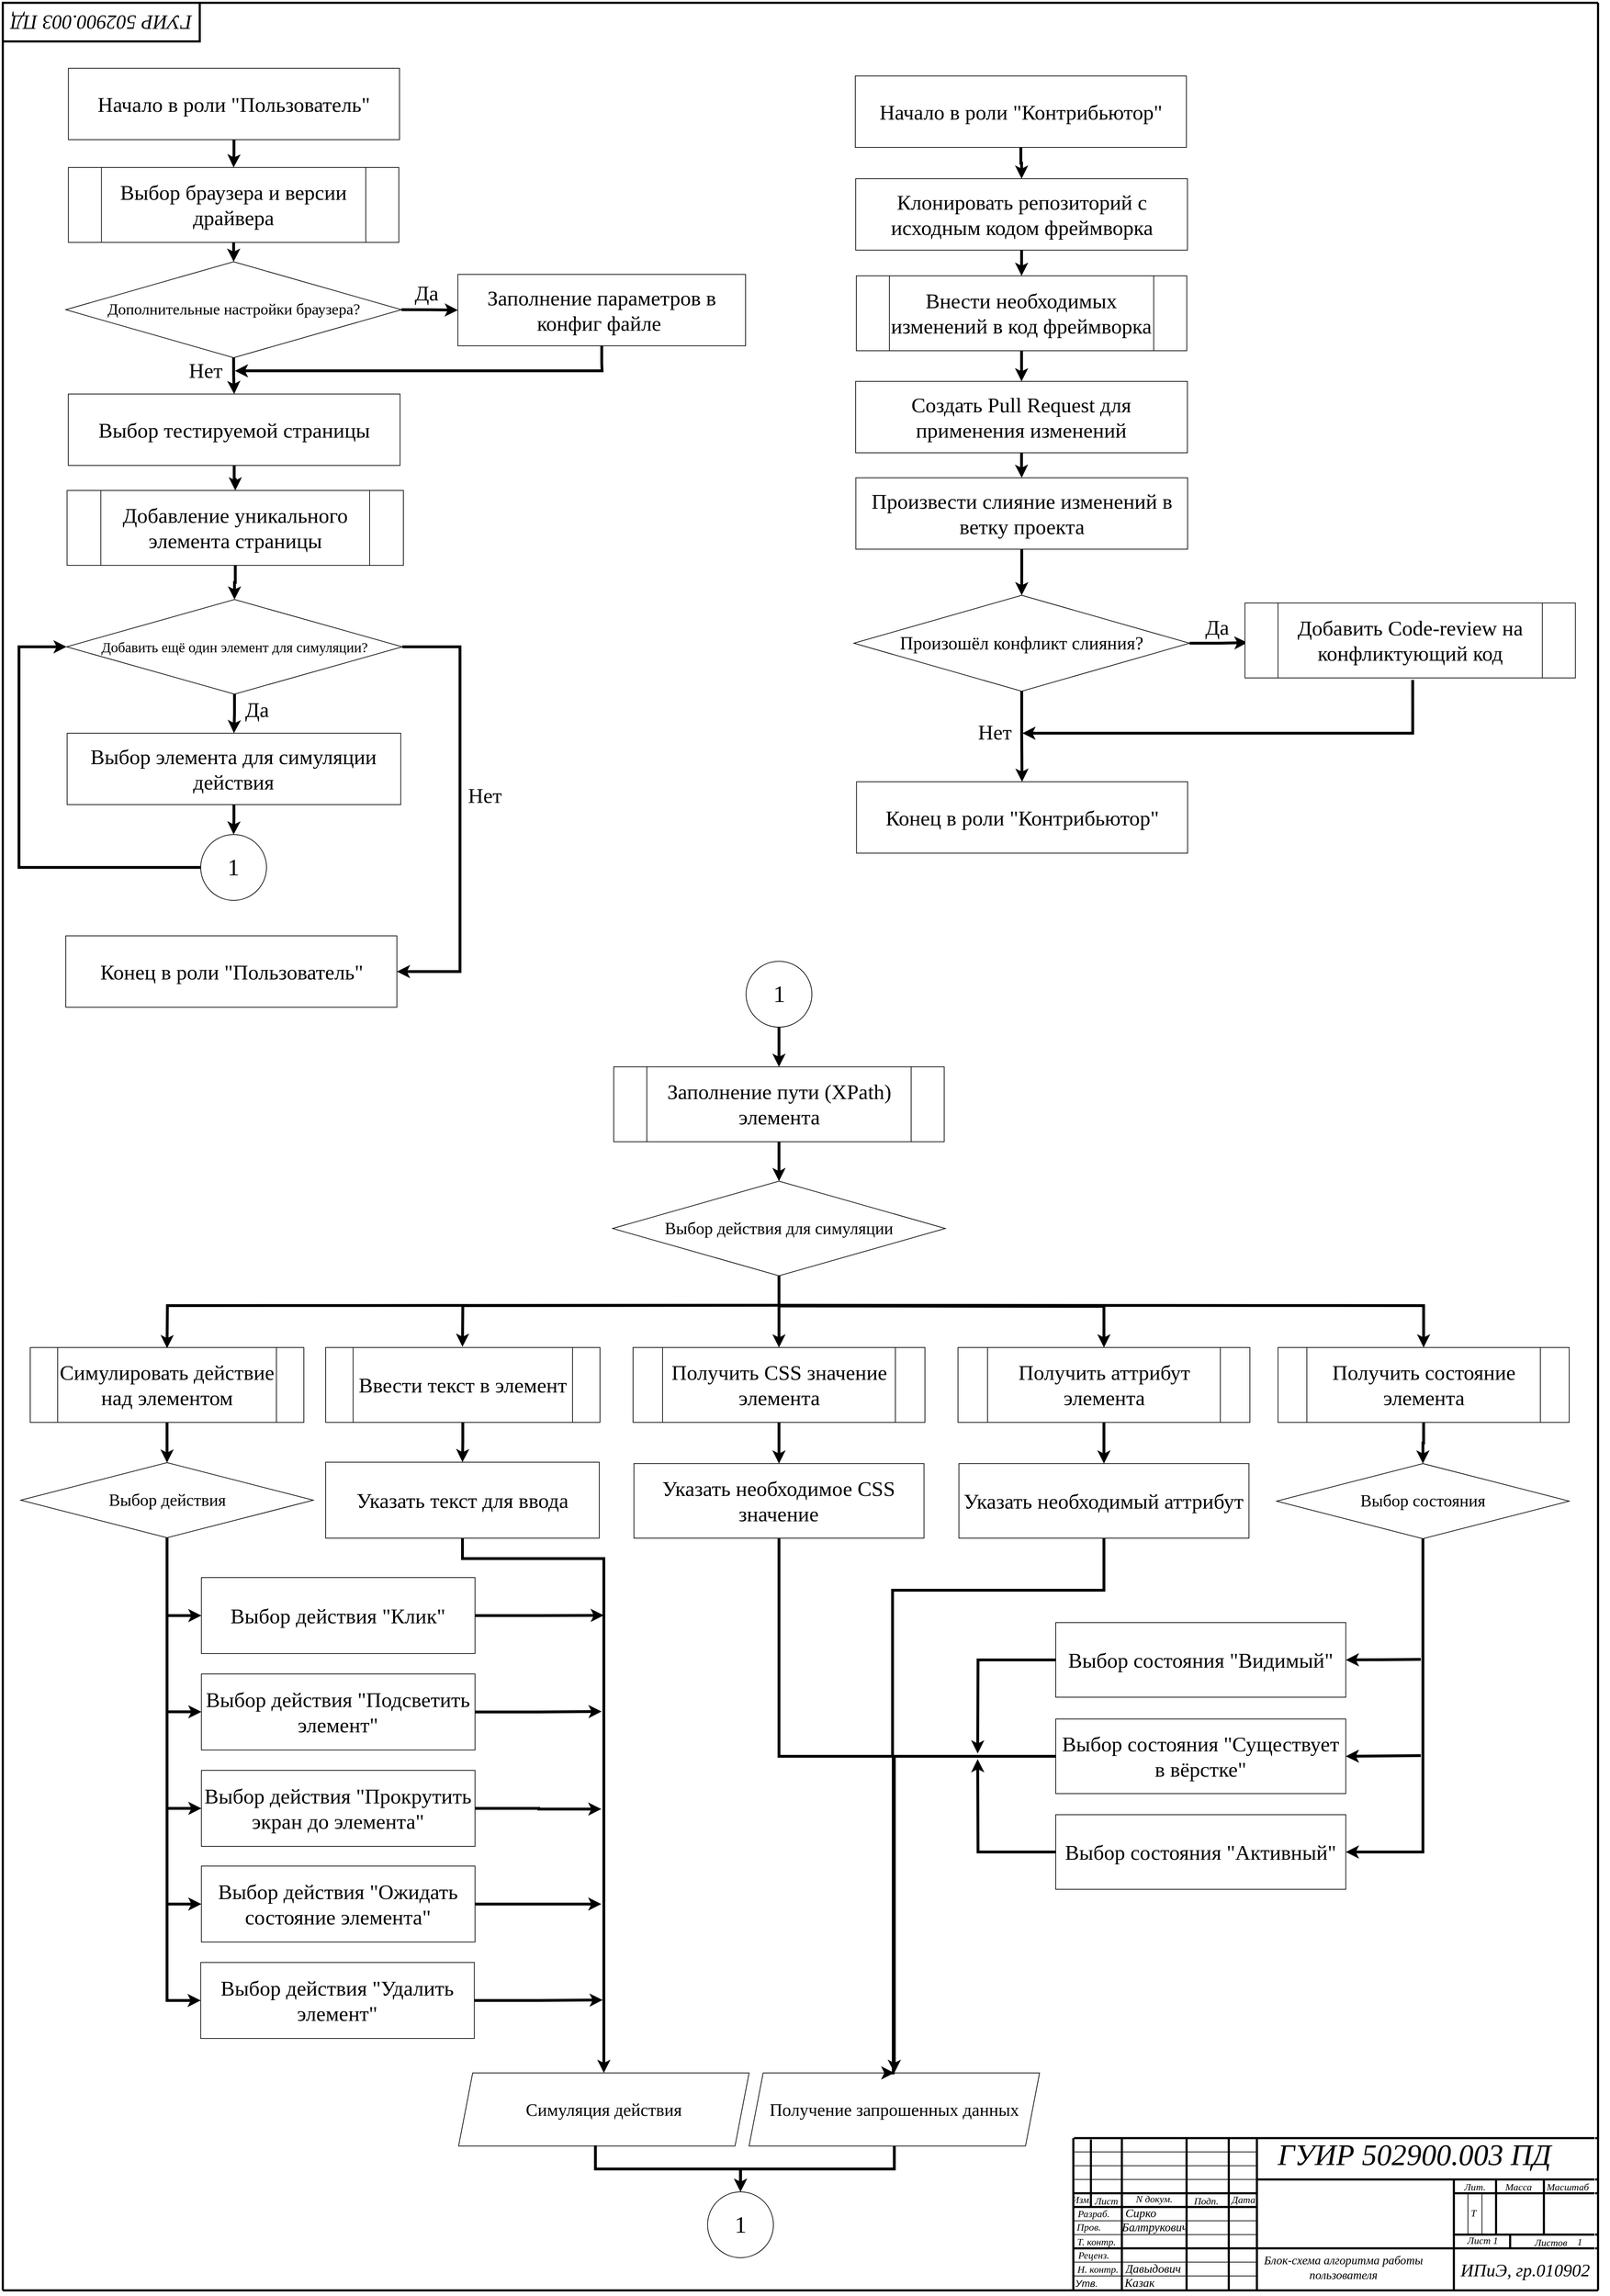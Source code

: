 <mxfile version="24.4.8" type="device">
  <diagram id="C5RBs43oDa-KdzZeNtuy" name="Page-1">
    <mxGraphModel dx="4780" dy="2787" grid="0" gridSize="10" guides="1" tooltips="1" connect="1" arrows="1" fold="1" page="1" pageScale="1" pageWidth="2339" pageHeight="3300" background="#ffffff" math="0" shadow="0">
      <root>
        <mxCell id="WIyWlLk6GJQsqaUBKTNV-0" />
        <mxCell id="WIyWlLk6GJQsqaUBKTNV-1" parent="WIyWlLk6GJQsqaUBKTNV-0" />
        <UserObject label="" tags="Фон" id="6K3tUPXFN7NIQfRX_CUn-0">
          <mxCell style="vsdxID=454;fillColor=none;gradientColor=none;strokeColor=none;strokeWidth=3;shadow=1;spacingTop=-1;spacingBottom=-1;spacingLeft=-1;spacingRight=-1;points=[];labelBackgroundColor=none;rounded=0;html=1;whiteSpace=wrap;movable=1;resizable=1;rotatable=1;deletable=1;editable=1;locked=0;connectable=1;fontFamily=isocpeur;" parent="WIyWlLk6GJQsqaUBKTNV-1" vertex="1">
            <mxGeometry x="20" y="30" width="2278" height="3251" as="geometry" />
          </mxCell>
        </UserObject>
        <mxCell id="6K3tUPXFN7NIQfRX_CUn-1" value="&lt;div style=&quot;font-size: 1px&quot;&gt;&lt;font style=&quot;font-size: 28.08px; color: rgb(0, 0, 0); direction: ltr; letter-spacing: 0px; line-height: 120%; opacity: 1;&quot;&gt;&lt;i&gt;ГУИР 502900.&lt;/i&gt;&lt;i&gt;003 ПД&lt;/i&gt;&lt;/font&gt;&lt;font style=&quot;font-size: 28.08px; color: rgb(0, 0, 0); direction: ltr; letter-spacing: 0px; line-height: 120%; opacity: 1;&quot;&gt;&lt;i&gt;&lt;br&gt;&lt;/i&gt;&lt;/font&gt;&lt;/div&gt;" style="verticalAlign=middle;align=center;overflow=width;vsdxID=115;rotation=180;fillColor=none;gradientColor=none;shape=stencil(nZBLDoAgDERP0z3SIyjew0SURgSD+Lu9kMZoXLhwN9O+tukAlrNpJg1SzDH4QW/URgNYgZTkjA4UkwJUgGXng+6DX1zLfmoymdXo17xh5zmRJ6Q42BWCfc2oJfdAr+Yv+AP9Cb7OJ3H/2JG1HNGz/84klThPVCc=);strokeColor=#000000;strokeWidth=3;spacingTop=-3;spacingBottom=-3;spacingLeft=-3;spacingRight=-3;points=[];labelBackgroundColor=none;rounded=0;html=1;whiteSpace=wrap;movable=1;resizable=1;rotatable=1;deletable=1;editable=1;locked=0;connectable=1;fontFamily=isocpeur;" parent="6K3tUPXFN7NIQfRX_CUn-0" vertex="1">
          <mxGeometry width="280" height="54.82" as="geometry" />
        </mxCell>
        <mxCell id="6K3tUPXFN7NIQfRX_CUn-2" style="vsdxID=435;fillColor=none;gradientColor=none;strokeColor=none;strokeWidth=3;spacingTop=-1;spacingBottom=-1;spacingLeft=-1;spacingRight=-1;points=[];labelBackgroundColor=none;rounded=0;html=1;whiteSpace=wrap;movable=1;resizable=1;rotatable=1;deletable=1;editable=1;locked=0;connectable=1;fontFamily=isocpeur;" parent="6K3tUPXFN7NIQfRX_CUn-0" vertex="1">
          <mxGeometry x="1489" y="3034.658" width="789" height="216.342" as="geometry" />
        </mxCell>
        <mxCell id="6K3tUPXFN7NIQfRX_CUn-3" value="&lt;div style=&quot;font-size: 1px&quot;&gt;&lt;font style=&quot;font-size: 14.11px; color: rgb(0, 0, 0); direction: ltr; letter-spacing: 0px; line-height: 120%; opacity: 1;&quot;&gt;&lt;i&gt;Изм.&lt;br&gt;&lt;/i&gt;&lt;/font&gt;&lt;/div&gt;" style="verticalAlign=middle;align=center;overflow=width;vsdxID=33;fillColor=none;gradientColor=none;shape=stencil(nZBLDoAgDERP0z3SIyjew0SURgSD+Lu9kMZoXLhwN9O+tukAlrNpJg1SzDH4QW/URgNYgZTkjA4UkwJUgGXng+6DX1zLfmoymdXo17xh5zmRJ6Q42BWCfc2oJfdAr+Yv+AP9Cb7OJ3H/2JG1HNGz/84klThPVCc=);strokeColor=none;strokeWidth=3;spacingTop=-2;spacingBottom=-2;spacingLeft=-2;spacingRight=-2;points=[];labelBackgroundColor=none;rounded=0;html=1;whiteSpace=wrap;movable=1;resizable=1;rotatable=1;deletable=1;editable=1;locked=0;connectable=1;fontFamily=isocpeur;" parent="6K3tUPXFN7NIQfRX_CUn-2" vertex="1">
          <mxGeometry x="31" y="78.31" width="28" height="15.69" as="geometry" />
        </mxCell>
        <mxCell id="6K3tUPXFN7NIQfRX_CUn-4" value="&lt;div style=&quot;font-size: 1px&quot;&gt;&lt;font style=&quot;font-size: 14.11px; color: rgb(0, 0, 0); direction: ltr; letter-spacing: 0px; line-height: 120%; opacity: 1;&quot;&gt;&lt;i&gt;Лист&lt;br&gt;&lt;/i&gt;&lt;/font&gt;&lt;/div&gt;" style="verticalAlign=middle;align=center;overflow=width;vsdxID=34;fillColor=none;gradientColor=none;shape=stencil(nZBLDoAgDERP0z3SIyjew0SURgSD+Lu9kMZoXLhwN9O+tukAlrNpJg1SzDH4QW/URgNYgZTkjA4UkwJUgGXng+6DX1zLfmoymdXo17xh5zmRJ6Q42BWCfc2oJfdAr+Yv+AP9Cb7OJ3H/2JG1HNGz/84klThPVCc=);strokeColor=none;strokeWidth=3;spacingTop=-2;spacingBottom=-2;spacingLeft=-2;spacingRight=-2;points=[];labelBackgroundColor=none;rounded=0;html=1;whiteSpace=wrap;movable=1;resizable=1;rotatable=1;deletable=1;editable=1;locked=0;connectable=1;fontFamily=isocpeur;" parent="6K3tUPXFN7NIQfRX_CUn-2" vertex="1">
          <mxGeometry x="56" y="78.31" width="48" height="21.69" as="geometry" />
        </mxCell>
        <mxCell id="6K3tUPXFN7NIQfRX_CUn-5" value="&lt;div style=&quot;font-size: 1px&quot;&gt;&lt;font style=&quot;font-size: 14.11px; color: rgb(0, 0, 0); direction: ltr; letter-spacing: 0px; line-height: 120%; opacity: 1;&quot;&gt;&lt;i&gt;Подп.&lt;br&gt;&lt;/i&gt;&lt;/font&gt;&lt;/div&gt;" style="verticalAlign=middle;align=center;overflow=width;vsdxID=36;fillColor=none;gradientColor=none;shape=stencil(nZBLDoAgDERP0z3SIyjew0SURgSD+Lu9kMZoXLhwN9O+tukAlrNpJg1SzDH4QW/URgNYgZTkjA4UkwJUgGXng+6DX1zLfmoymdXo17xh5zmRJ6Q42BWCfc2oJfdAr+Yv+AP9Cb7OJ3H/2JG1HNGz/84klThPVCc=);strokeColor=none;strokeWidth=3;spacingTop=-2;spacingBottom=-2;spacingLeft=-2;spacingRight=-2;points=[];labelBackgroundColor=none;rounded=0;html=1;whiteSpace=wrap;movable=1;resizable=1;rotatable=1;deletable=1;editable=1;locked=0;connectable=1;fontFamily=isocpeur;" parent="6K3tUPXFN7NIQfRX_CUn-2" vertex="1">
          <mxGeometry x="170" y="78.31" width="104" height="21.69" as="geometry" />
        </mxCell>
        <mxCell id="6K3tUPXFN7NIQfRX_CUn-6" value="&lt;div style=&quot;font-size: 1px&quot;&gt;&lt;font style=&quot;font-size: 14.11px; color: rgb(0, 0, 0); direction: ltr; letter-spacing: 0px; line-height: 120%; opacity: 1;&quot;&gt;&lt;i&gt;Дата&lt;br&gt;&lt;/i&gt;&lt;/font&gt;&lt;/div&gt;" style="verticalAlign=middle;align=center;overflow=width;vsdxID=37;fillColor=none;gradientColor=none;shape=stencil(nZBLDoAgDERP0z3SIyjew0SURgSD+Lu9kMZoXLhwN9O+tukAlrNpJg1SzDH4QW/URgNYgZTkjA4UkwJUgGXng+6DX1zLfmoymdXo17xh5zmRJ6Q42BWCfc2oJfdAr+Yv+AP9Cb7OJ3H/2JG1HNGz/84klThPVCc=);strokeColor=none;strokeWidth=3;spacingTop=-2;spacingBottom=-2;spacingLeft=-2;spacingRight=-2;points=[];labelBackgroundColor=none;rounded=0;html=1;whiteSpace=wrap;movable=1;resizable=1;rotatable=1;deletable=1;editable=1;locked=0;connectable=1;fontFamily=isocpeur;" parent="6K3tUPXFN7NIQfRX_CUn-2" vertex="1">
          <mxGeometry x="255" y="78.314" width="40" height="17.621" as="geometry" />
        </mxCell>
        <mxCell id="6K3tUPXFN7NIQfRX_CUn-7" value="&lt;div style=&quot;font-size: 1px&quot;&gt;&lt;font style=&quot;font-size: 14.11px; color: rgb(0, 0, 0); direction: ltr; letter-spacing: 0px; line-height: 120%; opacity: 1;&quot;&gt;&lt;i&gt;Разраб.&lt;br&gt;&lt;/i&gt;&lt;/font&gt;&lt;/div&gt;" style="verticalAlign=middle;align=center;overflow=width;vsdxID=38;fillColor=none;gradientColor=none;shape=stencil(nZBLDoAgDERP0z3SIyjew0SURgSD+Lu9kMZoXLhwN9O+tukAlrNpJg1SzDH4QW/URgNYgZTkjA4UkwJUgGXng+6DX1zLfmoymdXo17xh5zmRJ6Q42BWCfc2oJfdAr+Yv+AP9Cb7OJ3H/2JG1HNGz/84klThPVCc=);strokeColor=none;strokeWidth=3;spacingTop=-2;spacingBottom=-2;spacingLeft=-2;spacingRight=-2;points=[];labelBackgroundColor=none;rounded=0;html=1;whiteSpace=wrap;movable=1;resizable=1;rotatable=1;deletable=1;editable=1;locked=0;connectable=1;fontFamily=isocpeur;" parent="6K3tUPXFN7NIQfRX_CUn-2" vertex="1">
          <mxGeometry x="10" y="97.892" width="104" height="19.578" as="geometry" />
        </mxCell>
        <mxCell id="6K3tUPXFN7NIQfRX_CUn-8" value="&lt;div style=&quot;font-size: 1px&quot;&gt;&lt;font style=&quot;font-size: 14.11px; color: rgb(0, 0, 0); direction: ltr; letter-spacing: 0px; line-height: 120%; opacity: 1;&quot;&gt;&lt;i&gt;Пров.&lt;br&gt;&lt;/i&gt;&lt;/font&gt;&lt;/div&gt;" style="verticalAlign=middle;align=center;overflow=width;vsdxID=39;fillColor=none;gradientColor=none;shape=stencil(nZBLDoAgDERP0z3SIyjew0SURgSD+Lu9kMZoXLhwN9O+tukAlrNpJg1SzDH4QW/URgNYgZTkjA4UkwJUgGXng+6DX1zLfmoymdXo17xh5zmRJ6Q42BWCfc2oJfdAr+Yv+AP9Cb7OJ3H/2JG1HNGz/84klThPVCc=);strokeColor=none;strokeWidth=3;spacingTop=-2;spacingBottom=-2;spacingLeft=-2;spacingRight=-2;points=[];labelBackgroundColor=none;rounded=0;html=1;whiteSpace=wrap;movable=1;resizable=1;rotatable=1;deletable=1;editable=1;locked=0;connectable=1;fontFamily=isocpeur;" parent="6K3tUPXFN7NIQfRX_CUn-2" vertex="1">
          <mxGeometry x="3" y="117.47" width="104" height="17.53" as="geometry" />
        </mxCell>
        <mxCell id="6K3tUPXFN7NIQfRX_CUn-9" value="&lt;div style=&quot;font-size: 1px&quot;&gt;&lt;font style=&quot;font-size: 14.11px; color: rgb(0, 0, 0); direction: ltr; letter-spacing: 0px; line-height: 120%; opacity: 1;&quot;&gt;&lt;i&gt;Т. контр.&lt;br&gt;&lt;/i&gt;&lt;/font&gt;&lt;/div&gt;" style="verticalAlign=middle;align=center;overflow=width;vsdxID=40;fillColor=none;gradientColor=none;shape=stencil(nZBLDoAgDERP0z3SIyjew0SURgSD+Lu9kMZoXLhwN9O+tukAlrNpJg1SzDH4QW/URgNYgZTkjA4UkwJUgGXng+6DX1zLfmoymdXo17xh5zmRJ6Q42BWCfc2oJfdAr+Yv+AP9Cb7OJ3H/2JG1HNGz/84klThPVCc=);strokeColor=none;strokeWidth=3;spacingTop=-2;spacingBottom=-2;spacingLeft=-2;spacingRight=-2;points=[];labelBackgroundColor=none;rounded=0;html=1;whiteSpace=wrap;movable=1;resizable=1;rotatable=1;deletable=1;editable=1;locked=0;connectable=1;fontFamily=isocpeur;" parent="6K3tUPXFN7NIQfRX_CUn-2" vertex="1">
          <mxGeometry x="14" y="138.028" width="104" height="18.6" as="geometry" />
        </mxCell>
        <mxCell id="6K3tUPXFN7NIQfRX_CUn-10" value="&lt;div style=&quot;font-size: 1px&quot;&gt;&lt;font style=&quot;font-size: 14.11px; color: rgb(0, 0, 0); direction: ltr; letter-spacing: 0px; line-height: 120%; opacity: 1;&quot;&gt;&lt;i&gt;Н. контр.&lt;br&gt;&lt;/i&gt;&lt;/font&gt;&lt;/div&gt;" style="verticalAlign=middle;align=center;overflow=width;vsdxID=41;fillColor=none;gradientColor=none;shape=stencil(nZBLDoAgDERP0z3SIyjew0SURgSD+Lu9kMZoXLhwN9O+tukAlrNpJg1SzDH4QW/URgNYgZTkjA4UkwJUgGXng+6DX1zLfmoymdXo17xh5zmRJ6Q42BWCfc2oJfdAr+Yv+AP9Cb7OJ3H/2JG1HNGz/84klThPVCc=);strokeColor=none;strokeWidth=3;spacingTop=-2;spacingBottom=-2;spacingLeft=-2;spacingRight=-2;points=[];labelBackgroundColor=none;rounded=0;html=1;whiteSpace=wrap;movable=1;resizable=1;rotatable=1;deletable=1;editable=1;locked=0;connectable=1;fontFamily=isocpeur;" parent="6K3tUPXFN7NIQfRX_CUn-2" vertex="1">
          <mxGeometry x="16" y="176.206" width="104" height="19.578" as="geometry" />
        </mxCell>
        <mxCell id="6K3tUPXFN7NIQfRX_CUn-11" value="&lt;div style=&quot;font-size: 1px&quot;&gt;&lt;font style=&quot;font-size: 14.11px; color: rgb(0, 0, 0); direction: ltr; letter-spacing: 0px; line-height: 120%; opacity: 1;&quot;&gt;&lt;i&gt;Утв.&lt;br&gt;&lt;/i&gt;&lt;/font&gt;&lt;/div&gt;" style="verticalAlign=middle;align=center;overflow=width;vsdxID=42;fillColor=none;gradientColor=none;shape=stencil(nZBLDoAgDERP0z3SIyjew0SURgSD+Lu9kMZoXLhwN9O+tukAlrNpJg1SzDH4QW/URgNYgZTkjA4UkwJUgGXng+6DX1zLfmoymdXo17xh5zmRJ6Q42BWCfc2oJfdAr+Yv+AP9Cb7OJ3H/2JG1HNGz/84klThPVCc=);strokeColor=none;strokeWidth=3;spacingTop=-2;spacingBottom=-2;spacingLeft=-2;spacingRight=-2;points=[];labelBackgroundColor=none;rounded=0;html=1;whiteSpace=wrap;movable=0;resizable=0;rotatable=0;deletable=0;editable=0;locked=1;connectable=0;" parent="6K3tUPXFN7NIQfRX_CUn-2" vertex="1">
          <mxGeometry y="196.763" width="104" height="18.6" as="geometry" />
        </mxCell>
        <mxCell id="6K3tUPXFN7NIQfRX_CUn-12" value="&lt;div style=&quot;font-size: 1px&quot;&gt;&lt;font style=&quot;font-size: 14.11px; color: rgb(0, 0, 0); direction: ltr; letter-spacing: 0px; line-height: 120%; opacity: 1;&quot;&gt;&lt;i&gt;Лит.&lt;br&gt;&lt;/i&gt;&lt;/font&gt;&lt;/div&gt;" style="verticalAlign=middle;align=center;overflow=width;vsdxID=44;fillColor=none;gradientColor=none;shape=stencil(nZBLDoAgDERP0z3SIyjew0SURgSD+Lu9kMZoXLhwN9O+tukAlrNpJg1SzDH4QW/URgNYgZTkjA4UkwJUgGXng+6DX1zLfmoymdXo17xh5zmRJ6Q42BWCfc2oJfdAr+Yv+AP9Cb7OJ3H/2JG1HNGz/84klThPVCc=);strokeColor=none;strokeWidth=3;spacingTop=-2;spacingBottom=-2;spacingLeft=-2;spacingRight=-2;points=[];labelBackgroundColor=none;rounded=0;html=1;whiteSpace=wrap;movable=1;resizable=1;rotatable=1;deletable=1;editable=1;locked=0;connectable=1;fontFamily=isocpeur;" parent="6K3tUPXFN7NIQfRX_CUn-2" vertex="1">
          <mxGeometry x="552" y="58.74" width="104" height="21.26" as="geometry" />
        </mxCell>
        <mxCell id="6K3tUPXFN7NIQfRX_CUn-13" value="&lt;div style=&quot;font-size: 1px&quot;&gt;&lt;font style=&quot;font-size: 14.11px; color: rgb(0, 0, 0); direction: ltr; letter-spacing: 0px; line-height: 120%; opacity: 1;&quot;&gt;&lt;i&gt;Масса&lt;br&gt;&lt;/i&gt;&lt;/font&gt;&lt;/div&gt;" style="verticalAlign=middle;align=center;overflow=width;vsdxID=45;fillColor=none;gradientColor=none;shape=stencil(nZBLDoAgDERP0z3SIyjew0SURgSD+Lu9kMZoXLhwN9O+tukAlrNpJg1SzDH4QW/URgNYgZTkjA4UkwJUgGXng+6DX1zLfmoymdXo17xh5zmRJ6Q42BWCfc2oJfdAr+Yv+AP9Cb7OJ3H/2JG1HNGz/84klThPVCc=);strokeColor=none;strokeWidth=3;spacingTop=-2;spacingBottom=-2;spacingLeft=-2;spacingRight=-2;points=[];labelBackgroundColor=none;rounded=0;html=1;whiteSpace=wrap;movable=1;resizable=1;rotatable=1;deletable=1;editable=1;locked=0;connectable=1;fontFamily=isocpeur;" parent="6K3tUPXFN7NIQfRX_CUn-2" vertex="1">
          <mxGeometry x="614" y="58.74" width="104" height="21.26" as="geometry" />
        </mxCell>
        <mxCell id="6K3tUPXFN7NIQfRX_CUn-14" value="&lt;div style=&quot;font-size: 1px&quot;&gt;&lt;font style=&quot;font-size: 14.11px; color: rgb(0, 0, 0); direction: ltr; letter-spacing: 0px; line-height: 120%; opacity: 1;&quot;&gt;&lt;i&gt;Масштаб&lt;br&gt;&lt;/i&gt;&lt;/font&gt;&lt;/div&gt;" style="verticalAlign=middle;align=center;overflow=width;vsdxID=46;fillColor=none;gradientColor=none;shape=stencil(nZBLDoAgDERP0z3SIyjew0SURgSD+Lu9kMZoXLhwN9O+tukAlrNpJg1SzDH4QW/URgNYgZTkjA4UkwJUgGXng+6DX1zLfmoymdXo17xh5zmRJ6Q42BWCfc2oJfdAr+Yv+AP9Cb7OJ3H/2JG1HNGz/84klThPVCc=);strokeColor=none;strokeWidth=3;spacingTop=-2;spacingBottom=-2;spacingLeft=-2;spacingRight=-2;points=[];labelBackgroundColor=none;rounded=0;html=1;whiteSpace=wrap;movable=1;resizable=1;rotatable=1;deletable=1;editable=1;locked=0;connectable=1;fontFamily=isocpeur;" parent="6K3tUPXFN7NIQfRX_CUn-2" vertex="1">
          <mxGeometry x="684" y="58.74" width="104" height="21.26" as="geometry" />
        </mxCell>
        <mxCell id="6K3tUPXFN7NIQfRX_CUn-15" value="&lt;div style=&quot;font-size: 1px&quot;&gt;&lt;font style=&quot;font-size: 14.11px; color: rgb(0, 0, 0); direction: ltr; letter-spacing: 0px; line-height: 120%; opacity: 1;&quot;&gt;&lt;i&gt;Лист 1&lt;br&gt;&lt;/i&gt;&lt;/font&gt;&lt;/div&gt;" style="verticalAlign=middle;align=center;overflow=width;vsdxID=47;fillColor=none;gradientColor=none;shape=stencil(nZBLDoAgDERP0z3SIyjew0SURgSD+Lu9kMZoXLhwN9O+tukAlrNpJg1SzDH4QW/URgNYgZTkjA4UkwJUgGXng+6DX1zLfmoymdXo17xh5zmRJ6Q42BWCfc2oJfdAr+Yv+AP9Cb7OJ3H/2JG1HNGz/84klThPVCc=);strokeColor=none;strokeWidth=3;spacingTop=-2;spacingBottom=-2;spacingLeft=-2;spacingRight=-2;points=[];labelBackgroundColor=none;rounded=0;html=1;whiteSpace=wrap;movable=1;resizable=1;rotatable=1;deletable=1;editable=1;locked=0;connectable=1;fontFamily=isocpeur;" parent="6K3tUPXFN7NIQfRX_CUn-2" vertex="1">
          <mxGeometry x="563" y="137.05" width="104" height="12.95" as="geometry" />
        </mxCell>
        <mxCell id="6K3tUPXFN7NIQfRX_CUn-16" value="&lt;div style=&quot;font-size: 1px&quot;&gt;&lt;font style=&quot;font-size: 14.11px; color: rgb(0, 0, 0); direction: ltr; letter-spacing: 0px; line-height: 120%; opacity: 1;&quot;&gt;&lt;i&gt;Листов&lt;br&gt;&lt;/i&gt;&lt;/font&gt;&lt;/div&gt;" style="verticalAlign=middle;align=center;overflow=width;vsdxID=48;fillColor=none;gradientColor=none;shape=stencil(nZBLDoAgDERP0z3SIyjew0SURgSD+Lu9kMZoXLhwN9O+tukAlrNpJg1SzDH4QW/URgNYgZTkjA4UkwJUgGXng+6DX1zLfmoymdXo17xh5zmRJ6Q42BWCfc2oJfdAr+Yv+AP9Cb7OJ3H/2JG1HNGz/84klThPVCc=);strokeColor=none;strokeWidth=3;spacingTop=-2;spacingBottom=-2;spacingLeft=-2;spacingRight=-2;points=[];labelBackgroundColor=none;rounded=0;html=1;whiteSpace=wrap;movable=1;resizable=1;rotatable=1;deletable=1;editable=1;locked=0;connectable=1;fontFamily=isocpeur;" parent="6K3tUPXFN7NIQfRX_CUn-2" vertex="1">
          <mxGeometry x="660" y="137.05" width="104" height="22.95" as="geometry" />
        </mxCell>
        <mxCell id="6K3tUPXFN7NIQfRX_CUn-17" value="&lt;div style=&quot;font-size: 1px&quot;&gt;&lt;font style=&quot;font-size: 14.11px; color: rgb(0, 0, 0); direction: ltr; letter-spacing: 0px; line-height: 120%; opacity: 1;&quot;&gt;&lt;i&gt;T&lt;br&gt;&lt;/i&gt;&lt;/font&gt;&lt;/div&gt;" style="verticalAlign=middle;align=center;overflow=width;vsdxID=49;fillColor=none;gradientColor=none;shape=stencil(nZBLDoAgDERP0z3SIyjew0SURgSD+Lu9kMZoXLhwN9O+tukAlrNpJg1SzDH4QW/URgNYgZTkjA4UkwJUgGXng+6DX1zLfmoymdXo17xh5zmRJ6Q42BWCfc2oJfdAr+Yv+AP9Cb7OJ3H/2JG1HNGz/84klThPVCc=);strokeColor=none;strokeWidth=3;points=[];labelBackgroundColor=none;rounded=0;html=1;whiteSpace=wrap;movable=1;resizable=1;rotatable=1;deletable=1;editable=1;locked=0;connectable=1;fontFamily=isocpeur;" parent="6K3tUPXFN7NIQfRX_CUn-2" vertex="1">
          <mxGeometry x="586" y="87.124" width="32" height="39.157" as="geometry" />
        </mxCell>
        <mxCell id="6K3tUPXFN7NIQfRX_CUn-18" value="&lt;div style=&quot;font-size: 1px&quot;&gt;&lt;font style=&quot;font-size: 14.11px; color: rgb(0, 0, 0); direction: ltr; letter-spacing: 0px; line-height: 120%; opacity: 1;&quot;&gt;&lt;i&gt;1&lt;br&gt;&lt;/i&gt;&lt;/font&gt;&lt;/div&gt;" style="verticalAlign=middle;align=center;overflow=width;vsdxID=55;fillColor=none;gradientColor=none;shape=stencil(nZBLDoAgDERP0z3SIyjew0SURgSD+Lu9kMZoXLhwN9O+tukAlrNpJg1SzDH4QW/URgNYgZTkjA4UkwJUgGXng+6DX1zLfmoymdXo17xh5zmRJ6Q42BWCfc2oJfdAr+Yv+AP9Cb7OJ3H/2JG1HNGz/84klThPVCc=);strokeColor=none;strokeWidth=3;spacingTop=-2;spacingBottom=-2;spacingLeft=-2;spacingRight=-2;points=[];labelBackgroundColor=none;rounded=0;html=1;whiteSpace=wrap;movable=1;resizable=1;rotatable=1;deletable=1;editable=1;locked=0;connectable=1;fontFamily=isocpeur;" parent="6K3tUPXFN7NIQfRX_CUn-2" vertex="1">
          <mxGeometry x="746" y="137.049" width="14" height="20.557" as="geometry" />
        </mxCell>
        <mxCell id="6K3tUPXFN7NIQfRX_CUn-19" value="&lt;div style=&quot;font-size: 1px&quot;&gt;&lt;font style=&quot;font-size: 14.11px; color: rgb(0, 0, 0); direction: ltr; letter-spacing: 0px; line-height: 120%; opacity: 1;&quot;&gt;&lt;i&gt;Реценз.&lt;br&gt;&lt;/i&gt;&lt;/font&gt;&lt;/div&gt;" style="verticalAlign=middle;align=center;overflow=width;vsdxID=56;fillColor=none;gradientColor=none;shape=stencil(nZBLDoAgDERP0z3SIyjew0SURgSD+Lu9kMZoXLhwN9O+tukAlrNpJg1SzDH4QW/URgNYgZTkjA4UkwJUgGXng+6DX1zLfmoymdXo17xh5zmRJ6Q42BWCfc2oJfdAr+Yv+AP9Cb7OJ3H/2JG1HNGz/84klThPVCc=);strokeColor=none;strokeWidth=3;spacingTop=-2;spacingBottom=-2;spacingLeft=-2;spacingRight=-2;points=[];labelBackgroundColor=none;rounded=0;html=1;whiteSpace=wrap;movable=1;resizable=1;rotatable=1;deletable=1;editable=1;locked=0;connectable=1;fontFamily=isocpeur;" parent="6K3tUPXFN7NIQfRX_CUn-2" vertex="1">
          <mxGeometry x="10" y="156.628" width="104" height="19.578" as="geometry" />
        </mxCell>
        <mxCell id="6K3tUPXFN7NIQfRX_CUn-20" value="&lt;div style=&quot;font-size: 1px&quot;&gt;&lt;p style=&quot;text-align:center;margin-left:0;margin-right:0;margin-top:0px;margin-bottom:0px;text-indent:0;vertical-align:middle;direction:ltr;&quot;&gt;&lt;font style=&quot;font-size: 25.4px; color: rgb(0, 0, 0); direction: ltr; letter-spacing: 0px; line-height: 120%; opacity: 1;&quot;&gt;&lt;i&gt;ИПиЭ, гр.010902&lt;/i&gt;&lt;/font&gt;&lt;font style=&quot;font-size: 25.4px; color: rgb(0, 0, 0); direction: ltr; letter-spacing: 0px; line-height: 120%; opacity: 1;&quot;&gt;&lt;i&gt;&lt;br&gt;&lt;/i&gt;&lt;/font&gt;&lt;/p&gt;&lt;/div&gt;" style="verticalAlign=middle;align=center;overflow=width;vsdxID=57;fillColor=none;gradientColor=none;shape=stencil(nZBLDoAgDERP0z3SIyjew0SURgSD+Lu9kMZoXLhwN9O+tukAlrNpJg1SzDH4QW/URgNYgZTkjA4UkwJUgGXng+6DX1zLfmoymdXo17xh5zmRJ6Q42BWCfc2oJfdAr+Yv+AP9Cb7OJ3H/2JG1HNGz/84klThPVCc=);strokeColor=none;strokeWidth=3;points=[];labelBackgroundColor=none;rounded=0;html=1;whiteSpace=wrap;movable=1;resizable=1;rotatable=1;deletable=1;editable=1;locked=0;connectable=1;fontFamily=isocpeur;" parent="6K3tUPXFN7NIQfRX_CUn-2" vertex="1">
          <mxGeometry x="576" y="157.606" width="199" height="58.735" as="geometry" />
        </mxCell>
        <mxCell id="6K3tUPXFN7NIQfRX_CUn-21" value="&lt;div style=&quot;font-size: 1px&quot;&gt;&lt;font style=&quot;font-size: 14.11px; color: rgb(0, 0, 0); direction: ltr; letter-spacing: 0px; line-height: 120%; opacity: 1;&quot;&gt;&lt;i&gt;N &lt;/i&gt;&lt;/font&gt;&lt;font style=&quot;font-size: 14.11px; color: rgb(0, 0, 0); direction: ltr; letter-spacing: 0px; line-height: 120%; opacity: 1;&quot;&gt;&lt;i&gt;докум.&lt;/i&gt;&lt;/font&gt;&lt;font style=&quot;font-size: 14.11px; color: rgb(0, 0, 0); direction: ltr; letter-spacing: 0px; line-height: 120%; opacity: 1;&quot;&gt;&lt;i&gt;&lt;br&gt;&lt;/i&gt;&lt;/font&gt;&lt;/div&gt;" style="verticalAlign=middle;align=center;overflow=width;vsdxID=350;fillColor=none;gradientColor=none;shape=stencil(nZBLDoAgDERP0z3SIyjew0SURgSD+Lu9kMZoXLhwN9O+tukAlrNpJg1SzDH4QW/URgNYgZTkjA4UkwJUgGXng+6DX1zLfmoymdXo17xh5zmRJ6Q42BWCfc2oJfdAr+Yv+AP9Cb7OJ3H/2JG1HNGz/84klThPVCc=);strokeColor=none;strokeWidth=3;spacingTop=-2;spacingBottom=-2;spacingLeft=-2;spacingRight=-2;points=[];labelBackgroundColor=none;rounded=0;html=1;whiteSpace=wrap;movable=1;resizable=1;rotatable=1;deletable=1;editable=1;locked=0;connectable=1;fontFamily=isocpeur;" parent="6K3tUPXFN7NIQfRX_CUn-2" vertex="1">
          <mxGeometry x="100" y="76.356" width="96" height="19.578" as="geometry" />
        </mxCell>
        <mxCell id="6K3tUPXFN7NIQfRX_CUn-22" value="&lt;div style=&quot;font-size: 1px&quot;&gt;&lt;p style=&quot;text-align:left;margin-left:0;margin-right:0;margin-top:0px;margin-bottom:0px;text-indent:0;vertical-align:middle;direction:ltr;&quot;&gt;&lt;font style=&quot;font-size: 16.93px; color: rgb(0, 0, 0); direction: ltr; letter-spacing: 0px; line-height: 120%; opacity: 1;&quot;&gt;&lt;i&gt;Казак&lt;br&gt;&lt;/i&gt;&lt;/font&gt;&lt;/p&gt;&lt;/div&gt;" style="verticalAlign=middle;align=left;overflow=width;vsdxID=434;fillColor=none;gradientColor=none;shape=stencil(nZBLDoAgDERP0z3SIyjew0SURgSD+Lu9kMZoXLhwN9O+tukAlrNpJg1SzDH4QW/URgNYgZTkjA4UkwJUgGXng+6DX1zLfmoymdXo17xh5zmRJ6Q42BWCfc2oJfdAr+Yv+AP9Cb7OJ3H/2JG1HNGz/84klThPVCc=);strokeColor=none;strokeWidth=3;spacingTop=-2;spacingBottom=-2;spacingLeft=-2;spacingRight=-2;points=[];labelBackgroundColor=none;rounded=0;html=1;whiteSpace=wrap;movable=1;resizable=1;rotatable=1;deletable=1;editable=1;locked=0;connectable=1;fontFamily=isocpeur;" parent="6K3tUPXFN7NIQfRX_CUn-2" vertex="1">
          <mxGeometry x="106" y="195.784" width="98" height="19.578" as="geometry" />
        </mxCell>
        <UserObject label="" tags="Фон" id="6K3tUPXFN7NIQfRX_CUn-23">
          <mxCell style="vsdxID=5;edgeStyle=none;startArrow=none;endArrow=none;startSize=3;endSize=3;strokeWidth=3;strokeColor=#000000;spacingTop=-2;spacingBottom=-2;spacingLeft=-2;spacingRight=-2;verticalAlign=middle;html=1;labelBackgroundColor=#ffffff;rounded=0;movable=1;resizable=1;rotatable=1;deletable=1;editable=1;locked=0;connectable=1;fontFamily=isocpeur;" parent="6K3tUPXFN7NIQfRX_CUn-2" edge="1">
            <mxGeometry relative="1" as="geometry">
              <Array as="points" />
              <mxPoint x="574" y="78.314" as="sourcePoint" />
              <mxPoint x="574" y="215.363" as="targetPoint" />
            </mxGeometry>
          </mxCell>
        </UserObject>
        <UserObject label="" tags="Фон" id="6K3tUPXFN7NIQfRX_CUn-24">
          <mxCell style="vsdxID=6;edgeStyle=none;startArrow=none;endArrow=none;startSize=3;endSize=3;strokeWidth=3;strokeColor=#000000;spacingTop=-2;spacingBottom=-2;spacingLeft=-2;spacingRight=-2;verticalAlign=middle;html=1;labelBackgroundColor=#ffffff;rounded=0;movable=1;resizable=1;rotatable=1;deletable=1;editable=1;locked=0;connectable=1;fontFamily=isocpeur;" parent="6K3tUPXFN7NIQfRX_CUn-2" edge="1">
            <mxGeometry relative="1" as="geometry">
              <Array as="points" />
              <mxPoint x="574" y="78.314" as="sourcePoint" />
              <mxPoint x="774" y="78.314" as="targetPoint" />
            </mxGeometry>
          </mxCell>
        </UserObject>
        <UserObject label="" tags="Фон" id="6K3tUPXFN7NIQfRX_CUn-25">
          <mxCell style="vsdxID=7;edgeStyle=none;startArrow=none;endArrow=none;startSize=3;endSize=3;strokeWidth=3;strokeColor=#000000;spacingTop=-2;spacingBottom=-2;spacingLeft=-2;spacingRight=-2;verticalAlign=middle;html=1;labelBackgroundColor=#ffffff;rounded=0;movable=1;resizable=1;rotatable=1;deletable=1;editable=1;locked=0;connectable=1;fontFamily=isocpeur;" parent="6K3tUPXFN7NIQfRX_CUn-2" edge="1">
            <mxGeometry relative="1" as="geometry">
              <Array as="points" />
              <mxPoint x="774" y="156.628" as="sourcePoint" />
              <mxPoint x="574" y="156.628" as="targetPoint" />
            </mxGeometry>
          </mxCell>
        </UserObject>
        <UserObject label="" tags="Фон" id="6K3tUPXFN7NIQfRX_CUn-26">
          <mxCell style="vsdxID=8;edgeStyle=none;startArrow=none;endArrow=none;startSize=3;endSize=3;strokeWidth=3;strokeColor=#000000;spacingTop=-2;spacingBottom=-2;spacingLeft=-2;spacingRight=-2;verticalAlign=middle;html=1;labelBackgroundColor=#ffffff;rounded=0;movable=1;resizable=1;rotatable=1;deletable=1;editable=1;locked=0;connectable=1;fontFamily=isocpeur;" parent="6K3tUPXFN7NIQfRX_CUn-2" edge="1">
            <mxGeometry relative="1" as="geometry">
              <Array as="points" />
              <mxPoint x="654" y="137.049" as="sourcePoint" />
              <mxPoint x="654" y="156.628" as="targetPoint" />
            </mxGeometry>
          </mxCell>
        </UserObject>
        <UserObject label="" tags="Фон" id="6K3tUPXFN7NIQfRX_CUn-27">
          <mxCell style="vsdxID=9;edgeStyle=none;startArrow=none;endArrow=none;startSize=3;endSize=3;strokeWidth=3;strokeColor=#000000;spacingTop=-2;spacingBottom=-2;spacingLeft=-2;spacingRight=-2;verticalAlign=middle;html=1;labelBackgroundColor=#ffffff;rounded=0;movable=1;resizable=1;rotatable=1;deletable=1;editable=1;locked=0;connectable=1;fontFamily=isocpeur;" parent="6K3tUPXFN7NIQfRX_CUn-2" edge="1">
            <mxGeometry relative="1" as="geometry">
              <Array as="points" />
              <mxPoint x="702" y="58.735" as="sourcePoint" />
              <mxPoint x="702" y="117.471" as="targetPoint" />
            </mxGeometry>
          </mxCell>
        </UserObject>
        <UserObject label="" tags="Фон" id="6K3tUPXFN7NIQfRX_CUn-28">
          <mxCell style="vsdxID=10;edgeStyle=none;startArrow=none;endArrow=none;startSize=3;endSize=3;strokeWidth=3;strokeColor=#000000;spacingTop=-2;spacingBottom=-2;spacingLeft=-2;spacingRight=-2;verticalAlign=middle;html=1;labelBackgroundColor=#ffffff;rounded=0;movable=1;resizable=1;rotatable=1;deletable=1;editable=1;locked=0;connectable=1;fontFamily=isocpeur;" parent="6K3tUPXFN7NIQfRX_CUn-2" edge="1">
            <mxGeometry relative="1" as="geometry">
              <Array as="points" />
              <mxPoint x="574" y="137.049" as="sourcePoint" />
              <mxPoint x="774" y="137.049" as="targetPoint" />
            </mxGeometry>
          </mxCell>
        </UserObject>
        <UserObject label="" tags="Фон" id="6K3tUPXFN7NIQfRX_CUn-29">
          <mxCell style="vsdxID=11;edgeStyle=none;startArrow=none;endArrow=none;startSize=3;endSize=3;strokeWidth=3;strokeColor=#000000;spacingTop=-2;spacingBottom=-2;spacingLeft=-2;spacingRight=-2;verticalAlign=middle;html=1;labelBackgroundColor=#ffffff;rounded=0;movable=1;resizable=1;rotatable=1;deletable=1;editable=1;locked=0;connectable=1;fontFamily=isocpeur;" parent="6K3tUPXFN7NIQfRX_CUn-2" edge="1">
            <mxGeometry relative="1" as="geometry">
              <Array as="points" />
              <mxPoint x="702" y="117.471" as="sourcePoint" />
              <mxPoint x="702" y="137.049" as="targetPoint" />
            </mxGeometry>
          </mxCell>
        </UserObject>
        <UserObject label="" tags="Фон" id="6K3tUPXFN7NIQfRX_CUn-30">
          <mxCell style="vsdxID=12;edgeStyle=none;startArrow=none;endArrow=none;startSize=3;endSize=3;strokeWidth=3;strokeColor=#000000;spacingTop=-2;spacingBottom=-2;spacingLeft=-2;spacingRight=-2;verticalAlign=middle;html=1;labelBackgroundColor=#ffffff;rounded=0;movable=1;resizable=1;rotatable=1;deletable=1;editable=1;locked=0;connectable=1;fontFamily=isocpeur;" parent="6K3tUPXFN7NIQfRX_CUn-2" edge="1">
            <mxGeometry relative="1" as="geometry">
              <Array as="points" />
              <mxPoint x="574" y="58.735" as="sourcePoint" />
              <mxPoint x="574" y="81.251" as="targetPoint" />
            </mxGeometry>
          </mxCell>
        </UserObject>
        <UserObject label="" tags="Фон" id="6K3tUPXFN7NIQfRX_CUn-31">
          <mxCell style="vsdxID=13;edgeStyle=none;startArrow=none;endArrow=none;startSize=3;endSize=3;strokeColor=#000000;spacingTop=-2;spacingBottom=-2;spacingLeft=-2;spacingRight=-2;verticalAlign=middle;html=1;labelBackgroundColor=#ffffff;rounded=0;movable=1;resizable=1;rotatable=1;deletable=1;editable=1;locked=0;connectable=1;fontFamily=isocpeur;" parent="6K3tUPXFN7NIQfRX_CUn-2" edge="1">
            <mxGeometry relative="1" as="geometry">
              <Array as="points" />
              <mxPoint x="594" y="78.314" as="sourcePoint" />
              <mxPoint x="594" y="137.049" as="targetPoint" />
            </mxGeometry>
          </mxCell>
        </UserObject>
        <UserObject label="" tags="Фон" id="6K3tUPXFN7NIQfRX_CUn-32">
          <mxCell style="vsdxID=14;edgeStyle=none;startArrow=none;endArrow=none;startSize=3;endSize=3;strokeColor=#000000;spacingTop=-2;spacingBottom=-2;spacingLeft=-2;spacingRight=-2;verticalAlign=middle;html=1;labelBackgroundColor=#ffffff;rounded=0;movable=1;resizable=1;rotatable=1;deletable=1;editable=1;locked=0;connectable=1;fontFamily=isocpeur;" parent="6K3tUPXFN7NIQfRX_CUn-2" edge="1">
            <mxGeometry relative="1" as="geometry">
              <Array as="points" />
              <mxPoint x="614" y="78.314" as="sourcePoint" />
              <mxPoint x="614" y="137.049" as="targetPoint" />
            </mxGeometry>
          </mxCell>
        </UserObject>
        <UserObject label="" tags="Фон" id="6K3tUPXFN7NIQfRX_CUn-33">
          <mxCell style="vsdxID=15;edgeStyle=none;startArrow=none;endArrow=none;startSize=3;endSize=3;strokeWidth=3;strokeColor=#000000;spacingTop=-2;spacingBottom=-2;spacingLeft=-2;spacingRight=-2;verticalAlign=middle;html=1;labelBackgroundColor=#ffffff;rounded=0;movable=1;resizable=1;rotatable=1;deletable=1;editable=1;locked=0;connectable=1;fontFamily=isocpeur;" parent="6K3tUPXFN7NIQfRX_CUn-2" edge="1">
            <mxGeometry relative="1" as="geometry">
              <Array as="points" />
              <mxPoint x="634" y="58.735" as="sourcePoint" />
              <mxPoint x="634" y="137.049" as="targetPoint" />
            </mxGeometry>
          </mxCell>
        </UserObject>
        <UserObject label="" tags="Фон" id="6K3tUPXFN7NIQfRX_CUn-34">
          <mxCell style="vsdxID=16;edgeStyle=none;startArrow=none;endArrow=none;startSize=3;endSize=3;strokeWidth=3;strokeColor=#000000;spacingTop=-2;spacingBottom=-2;spacingLeft=-2;spacingRight=-2;verticalAlign=middle;html=1;labelBackgroundColor=#ffffff;rounded=0;movable=1;resizable=1;rotatable=1;deletable=1;editable=1;locked=0;connectable=1;fontFamily=isocpeur;" parent="6K3tUPXFN7NIQfRX_CUn-2" edge="1">
            <mxGeometry relative="1" as="geometry">
              <Array as="points" />
              <mxPoint x="574" y="156.628" as="sourcePoint" />
              <mxPoint x="294" y="156.628" as="targetPoint" />
            </mxGeometry>
          </mxCell>
        </UserObject>
        <UserObject label="" tags="Фон" id="6K3tUPXFN7NIQfRX_CUn-35">
          <mxCell style="vsdxID=17;edgeStyle=none;startArrow=none;endArrow=none;startSize=3;endSize=3;strokeWidth=3;strokeColor=#000000;spacingTop=-2;spacingBottom=-2;spacingLeft=-2;spacingRight=-2;verticalAlign=middle;html=1;labelBackgroundColor=#ffffff;rounded=0;movable=1;resizable=1;rotatable=1;deletable=1;editable=1;locked=0;connectable=1;fontFamily=isocpeur;" parent="6K3tUPXFN7NIQfRX_CUn-2" edge="1">
            <mxGeometry relative="1" as="geometry">
              <Array as="points" />
              <mxPoint x="294" as="sourcePoint" />
              <mxPoint x="294" y="215.363" as="targetPoint" />
            </mxGeometry>
          </mxCell>
        </UserObject>
        <UserObject label="" tags="Фон" id="6K3tUPXFN7NIQfRX_CUn-36">
          <mxCell style="vsdxID=18;edgeStyle=none;startArrow=none;endArrow=none;startSize=3;endSize=3;strokeWidth=3;strokeColor=#000000;spacingTop=-2;spacingBottom=-2;spacingLeft=-2;spacingRight=-2;verticalAlign=middle;html=1;labelBackgroundColor=#ffffff;rounded=0;movable=1;resizable=1;rotatable=1;deletable=1;editable=1;locked=0;connectable=1;fontFamily=isocpeur;" parent="6K3tUPXFN7NIQfRX_CUn-2" edge="1">
            <mxGeometry relative="1" as="geometry">
              <Array as="points" />
              <mxPoint x="294" y="78.314" as="sourcePoint" />
              <mxPoint x="34" y="78.314" as="targetPoint" />
            </mxGeometry>
          </mxCell>
        </UserObject>
        <UserObject label="" tags="Фон" id="6K3tUPXFN7NIQfRX_CUn-37">
          <mxCell style="vsdxID=19;edgeStyle=none;startArrow=none;endArrow=none;startSize=3;endSize=3;strokeWidth=3;strokeColor=#000000;spacingTop=-2;spacingBottom=-2;spacingLeft=-2;spacingRight=-2;verticalAlign=middle;html=1;labelBackgroundColor=#ffffff;rounded=0;movable=1;resizable=1;rotatable=1;deletable=1;editable=1;locked=0;connectable=1;fontFamily=isocpeur;" parent="6K3tUPXFN7NIQfRX_CUn-2" edge="1">
            <mxGeometry relative="1" as="geometry">
              <Array as="points" />
              <mxPoint x="294" y="58.735" as="sourcePoint" />
              <mxPoint x="774" y="58.735" as="targetPoint" />
            </mxGeometry>
          </mxCell>
        </UserObject>
        <UserObject label="" tags="Фон" id="6K3tUPXFN7NIQfRX_CUn-38">
          <mxCell style="vsdxID=20;edgeStyle=none;startArrow=none;endArrow=none;startSize=3;endSize=3;strokeWidth=3;strokeColor=#000000;spacingTop=-2;spacingBottom=-2;spacingLeft=-2;spacingRight=-2;verticalAlign=middle;html=1;labelBackgroundColor=#ffffff;rounded=0;movable=1;resizable=1;rotatable=1;deletable=1;editable=1;locked=0;connectable=1;fontFamily=isocpeur;" parent="6K3tUPXFN7NIQfRX_CUn-2" edge="1">
            <mxGeometry relative="1" as="geometry">
              <Array as="points" />
              <mxPoint x="254" as="sourcePoint" />
              <mxPoint x="254" y="215.363" as="targetPoint" />
            </mxGeometry>
          </mxCell>
        </UserObject>
        <UserObject label="" tags="Фон" id="6K3tUPXFN7NIQfRX_CUn-39">
          <mxCell style="vsdxID=21;edgeStyle=none;startArrow=none;endArrow=none;startSize=3;endSize=3;strokeWidth=3;strokeColor=#000000;spacingTop=-2;spacingBottom=-2;spacingLeft=-2;spacingRight=-2;verticalAlign=middle;html=1;labelBackgroundColor=#ffffff;rounded=0;movable=1;resizable=1;rotatable=1;deletable=1;editable=1;locked=0;connectable=1;fontFamily=isocpeur;" parent="6K3tUPXFN7NIQfRX_CUn-2" edge="1">
            <mxGeometry relative="1" as="geometry">
              <Array as="points" />
              <mxPoint x="194" as="sourcePoint" />
              <mxPoint x="194" y="215.363" as="targetPoint" />
            </mxGeometry>
          </mxCell>
        </UserObject>
        <UserObject label="" tags="Фон" id="6K3tUPXFN7NIQfRX_CUn-40">
          <mxCell style="vsdxID=22;edgeStyle=none;startArrow=none;endArrow=none;startSize=3;endSize=3;strokeWidth=3;strokeColor=#000000;spacingTop=-2;spacingBottom=-2;spacingLeft=-2;spacingRight=-2;verticalAlign=middle;html=1;labelBackgroundColor=#ffffff;rounded=0;movable=1;resizable=1;rotatable=1;deletable=1;editable=1;locked=0;connectable=1;fontFamily=isocpeur;" parent="6K3tUPXFN7NIQfRX_CUn-2" edge="1">
            <mxGeometry relative="1" as="geometry">
              <Array as="points" />
              <mxPoint x="102" as="sourcePoint" />
              <mxPoint x="102" y="215.363" as="targetPoint" />
            </mxGeometry>
          </mxCell>
        </UserObject>
        <UserObject label="" tags="Фон" id="6K3tUPXFN7NIQfRX_CUn-41">
          <mxCell style="vsdxID=23;edgeStyle=none;startArrow=none;endArrow=none;startSize=3;endSize=3;strokeColor=#000000;spacingTop=-2;spacingBottom=-2;spacingLeft=-2;spacingRight=-2;verticalAlign=middle;html=1;labelBackgroundColor=#ffffff;rounded=0;movable=1;resizable=1;rotatable=1;deletable=1;editable=1;locked=0;connectable=1;fontFamily=isocpeur;" parent="6K3tUPXFN7NIQfRX_CUn-2" edge="1">
            <mxGeometry relative="1" as="geometry">
              <Array as="points" />
              <mxPoint x="34" y="19.578" as="sourcePoint" />
              <mxPoint x="294" y="19.578" as="targetPoint" />
            </mxGeometry>
          </mxCell>
        </UserObject>
        <UserObject label="" tags="Фон" id="6K3tUPXFN7NIQfRX_CUn-42">
          <mxCell style="vsdxID=24;edgeStyle=none;startArrow=none;endArrow=none;startSize=3;endSize=3;strokeColor=#000000;spacingTop=-2;spacingBottom=-2;spacingLeft=-2;spacingRight=-2;verticalAlign=middle;html=1;labelBackgroundColor=#ffffff;rounded=0;movable=1;resizable=1;rotatable=1;deletable=1;editable=1;locked=0;connectable=1;fontFamily=isocpeur;" parent="6K3tUPXFN7NIQfRX_CUn-2" edge="1">
            <mxGeometry relative="1" as="geometry">
              <Array as="points" />
              <mxPoint x="294" y="39.157" as="sourcePoint" />
              <mxPoint x="34" y="39.157" as="targetPoint" />
            </mxGeometry>
          </mxCell>
        </UserObject>
        <UserObject label="" tags="Фон" id="6K3tUPXFN7NIQfRX_CUn-43">
          <mxCell style="vsdxID=25;edgeStyle=none;startArrow=none;endArrow=none;startSize=3;endSize=3;strokeColor=#000000;spacingTop=-2;spacingBottom=-2;spacingLeft=-2;spacingRight=-2;verticalAlign=middle;html=1;labelBackgroundColor=#ffffff;rounded=0;movable=1;resizable=1;rotatable=1;deletable=1;editable=1;locked=0;connectable=1;fontFamily=isocpeur;" parent="6K3tUPXFN7NIQfRX_CUn-2" edge="1">
            <mxGeometry relative="1" as="geometry">
              <Array as="points" />
              <mxPoint x="34" y="58.735" as="sourcePoint" />
              <mxPoint x="294" y="58.735" as="targetPoint" />
            </mxGeometry>
          </mxCell>
        </UserObject>
        <UserObject label="" tags="Фон" id="6K3tUPXFN7NIQfRX_CUn-44">
          <mxCell style="vsdxID=26;edgeStyle=none;startArrow=none;endArrow=none;startSize=3;endSize=3;strokeColor=#000000;spacingTop=-2;spacingBottom=-2;spacingLeft=-2;spacingRight=-2;verticalAlign=middle;html=1;labelBackgroundColor=#ffffff;rounded=0;movable=1;resizable=1;rotatable=1;deletable=1;editable=1;locked=0;connectable=1;fontFamily=isocpeur;" parent="6K3tUPXFN7NIQfRX_CUn-2" edge="1">
            <mxGeometry relative="1" as="geometry">
              <Array as="points" />
              <mxPoint x="294" y="117.471" as="sourcePoint" />
              <mxPoint x="34" y="117.471" as="targetPoint" />
            </mxGeometry>
          </mxCell>
        </UserObject>
        <UserObject label="" tags="Фон" id="6K3tUPXFN7NIQfRX_CUn-45">
          <mxCell style="vsdxID=27;edgeStyle=none;startArrow=none;endArrow=none;startSize=3;endSize=3;strokeColor=#000000;spacingTop=-2;spacingBottom=-2;spacingLeft=-2;spacingRight=-2;verticalAlign=middle;html=1;labelBackgroundColor=#ffffff;rounded=0;movable=1;resizable=1;rotatable=1;deletable=1;editable=1;locked=0;connectable=1;fontFamily=isocpeur;" parent="6K3tUPXFN7NIQfRX_CUn-2" edge="1">
            <mxGeometry relative="1" as="geometry">
              <Array as="points" />
              <mxPoint x="34" y="137.049" as="sourcePoint" />
              <mxPoint x="294" y="137.049" as="targetPoint" />
            </mxGeometry>
          </mxCell>
        </UserObject>
        <UserObject label="" tags="Фон" id="6K3tUPXFN7NIQfRX_CUn-46">
          <mxCell style="vsdxID=28;edgeStyle=none;startArrow=none;endArrow=none;startSize=3;endSize=3;strokeWidth=3;strokeColor=#000000;spacingTop=-2;spacingBottom=-2;spacingLeft=-2;spacingRight=-2;verticalAlign=middle;html=1;labelBackgroundColor=#ffffff;rounded=0;movable=1;resizable=1;rotatable=1;deletable=1;editable=1;locked=0;connectable=1;fontFamily=isocpeur;" parent="6K3tUPXFN7NIQfRX_CUn-2" edge="1">
            <mxGeometry relative="1" as="geometry">
              <Array as="points" />
              <mxPoint x="294" y="156.628" as="sourcePoint" />
              <mxPoint x="34" y="156.628" as="targetPoint" />
            </mxGeometry>
          </mxCell>
        </UserObject>
        <UserObject label="" tags="Фон" id="6K3tUPXFN7NIQfRX_CUn-47">
          <mxCell style="vsdxID=29;edgeStyle=none;startArrow=none;endArrow=none;startSize=3;endSize=3;strokeColor=#000000;spacingTop=-2;spacingBottom=-2;spacingLeft=-2;spacingRight=-2;verticalAlign=middle;html=1;labelBackgroundColor=#ffffff;rounded=0;movable=1;resizable=1;rotatable=1;deletable=1;editable=1;locked=0;connectable=1;fontFamily=isocpeur;" parent="6K3tUPXFN7NIQfRX_CUn-2" edge="1">
            <mxGeometry relative="1" as="geometry">
              <Array as="points" />
              <mxPoint x="34" y="176.206" as="sourcePoint" />
              <mxPoint x="294" y="176.206" as="targetPoint" />
            </mxGeometry>
          </mxCell>
        </UserObject>
        <UserObject label="" tags="Фон" id="6K3tUPXFN7NIQfRX_CUn-48">
          <mxCell style="vsdxID=30;edgeStyle=none;startArrow=none;endArrow=none;startSize=3;endSize=3;strokeColor=#000000;spacingTop=-2;spacingBottom=-2;spacingLeft=-2;spacingRight=-2;verticalAlign=middle;html=1;labelBackgroundColor=#ffffff;rounded=0;movable=1;resizable=1;rotatable=1;deletable=1;editable=1;locked=0;connectable=1;fontFamily=isocpeur;" parent="6K3tUPXFN7NIQfRX_CUn-2" edge="1">
            <mxGeometry relative="1" as="geometry">
              <Array as="points" />
              <mxPoint x="294" y="195.784" as="sourcePoint" />
              <mxPoint x="34" y="195.784" as="targetPoint" />
            </mxGeometry>
          </mxCell>
        </UserObject>
        <UserObject label="" tags="Фон" id="6K3tUPXFN7NIQfRX_CUn-49">
          <mxCell style="vsdxID=31;edgeStyle=none;startArrow=none;endArrow=none;startSize=3;endSize=3;strokeWidth=3;strokeColor=#000000;spacingTop=-2;spacingBottom=-2;spacingLeft=-2;spacingRight=-2;verticalAlign=middle;html=1;labelBackgroundColor=#ffffff;rounded=0;movable=1;resizable=1;rotatable=1;deletable=1;editable=1;locked=0;connectable=1;fontFamily=isocpeur;" parent="6K3tUPXFN7NIQfRX_CUn-2" edge="1">
            <mxGeometry relative="1" as="geometry">
              <Array as="points" />
              <mxPoint x="34" y="97.892" as="sourcePoint" />
              <mxPoint x="294" y="97.892" as="targetPoint" />
            </mxGeometry>
          </mxCell>
        </UserObject>
        <UserObject label="" tags="Фон" id="6K3tUPXFN7NIQfRX_CUn-50">
          <mxCell style="vsdxID=32;edgeStyle=none;startArrow=none;endArrow=none;startSize=3;endSize=3;strokeWidth=3;strokeColor=#000000;spacingTop=-2;spacingBottom=-2;spacingLeft=-2;spacingRight=-2;verticalAlign=middle;html=1;labelBackgroundColor=#ffffff;rounded=0;movable=1;resizable=1;rotatable=1;deletable=1;editable=1;locked=0;connectable=1;fontFamily=isocpeur;" parent="6K3tUPXFN7NIQfRX_CUn-2" edge="1">
            <mxGeometry relative="1" as="geometry">
              <Array as="points" />
              <mxPoint x="58" y="1.958" as="sourcePoint" />
              <mxPoint x="58" y="97.892" as="targetPoint" />
            </mxGeometry>
          </mxCell>
        </UserObject>
        <UserObject label="" tags="Фон" id="6K3tUPXFN7NIQfRX_CUn-51">
          <mxCell style="vsdxID=50;edgeStyle=none;startArrow=none;endArrow=none;startSize=3;endSize=3;strokeWidth=3;strokeColor=#000000;spacingTop=-2;spacingBottom=-2;spacingLeft=-2;spacingRight=-2;verticalAlign=middle;html=1;labelBackgroundColor=#ffffff;rounded=0;movable=1;resizable=1;rotatable=1;deletable=1;editable=1;locked=0;connectable=1;fontFamily=isocpeur;" parent="6K3tUPXFN7NIQfRX_CUn-2" edge="1">
            <mxGeometry relative="1" as="geometry">
              <Array as="points" />
              <mxPoint x="34" as="sourcePoint" />
              <mxPoint x="774" as="targetPoint" />
            </mxGeometry>
          </mxCell>
        </UserObject>
        <UserObject label="" tags="Фон" id="6K3tUPXFN7NIQfRX_CUn-52">
          <mxCell style="vsdxID=52;edgeStyle=none;startArrow=none;endArrow=none;startSize=3;endSize=3;strokeWidth=3;strokeColor=#000000;spacingTop=-2;spacingBottom=-2;spacingLeft=-2;spacingRight=-2;verticalAlign=middle;html=1;labelBackgroundColor=#ffffff;rounded=0;movable=1;resizable=1;rotatable=1;deletable=1;editable=1;locked=0;connectable=1;fontFamily=isocpeur;" parent="6K3tUPXFN7NIQfRX_CUn-2" edge="1">
            <mxGeometry relative="1" as="geometry">
              <Array as="points" />
              <mxPoint x="33" as="sourcePoint" />
              <mxPoint x="33" y="215.363" as="targetPoint" />
            </mxGeometry>
          </mxCell>
        </UserObject>
        <UserObject label="&lt;div style=&quot;font-size: 1px&quot;&gt;&lt;p style=&quot;text-align:left;margin-left:0;margin-right:0;margin-top:0px;margin-bottom:0px;text-indent:0;vertical-align:middle;direction:ltr;&quot;&gt;&lt;font style=&quot;font-size: 16.93px; color: rgb(0, 0, 0); direction: ltr; letter-spacing: 0px; line-height: 120%; opacity: 1;&quot;&gt;&lt;i&gt;Давыдович&lt;br&gt;&lt;/i&gt;&lt;/font&gt;&lt;/p&gt;&lt;/div&gt;" tags="Фон" id="6K3tUPXFN7NIQfRX_CUn-62">
          <mxCell style="verticalAlign=middle;align=left;overflow=width;vsdxID=455;fillColor=none;gradientColor=none;shape=stencil(nZBLDoAgDERP0z3SIyjew0SURgSD+Lu9kMZoXLhwN9O+tukAlrNpJg1SzDH4QW/URgNYgZTkjA4UkwJUgGXng+6DX1zLfmoymdXo17xh5zmRJ6Q42BWCfc2oJfdAr+Yv+AP9Cb7OJ3H/2JG1HNGz/84klThPVCc=);strokeColor=none;spacingTop=-2;spacingBottom=-2;spacingLeft=-2;spacingRight=-2;points=[];labelBackgroundColor=none;rounded=0;html=1;whiteSpace=wrap;movable=1;resizable=1;rotatable=1;deletable=1;editable=1;locked=0;connectable=1;fontFamily=isocpeur;" parent="6K3tUPXFN7NIQfRX_CUn-2" vertex="1">
            <mxGeometry x="107" y="175.782" width="98" height="20" as="geometry" />
          </mxCell>
        </UserObject>
        <UserObject label="&lt;div style=&quot;font-size: 1px&quot;&gt;&lt;p style=&quot;text-align:left;margin-left:0;margin-right:0;margin-top:0px;margin-bottom:0px;text-indent:0;vertical-align:middle;direction:ltr;&quot;&gt;&lt;font style=&quot;font-size: 16.93px; color: rgb(0, 0, 0); direction: ltr; letter-spacing: 0px; line-height: 120%; opacity: 1;&quot;&gt;&lt;i&gt;Сирко&lt;br&gt;&lt;/i&gt;&lt;/font&gt;&lt;/p&gt;&lt;/div&gt;" tags="Фон" id="6K3tUPXFN7NIQfRX_CUn-66">
          <mxCell style="verticalAlign=middle;align=left;overflow=width;vsdxID=455;fillColor=none;gradientColor=none;shape=stencil(nZBLDoAgDERP0z3SIyjew0SURgSD+Lu9kMZoXLhwN9O+tukAlrNpJg1SzDH4QW/URgNYgZTkjA4UkwJUgGXng+6DX1zLfmoymdXo17xh5zmRJ6Q42BWCfc2oJfdAr+Yv+AP9Cb7OJ3H/2JG1HNGz/84klThPVCc=);strokeColor=none;spacingTop=-2;spacingBottom=-2;spacingLeft=-2;spacingRight=-2;points=[];labelBackgroundColor=none;rounded=0;html=1;whiteSpace=wrap;movable=1;resizable=1;rotatable=1;deletable=1;editable=1;locked=0;connectable=1;fontFamily=isocpeur;" parent="6K3tUPXFN7NIQfRX_CUn-2" vertex="1">
            <mxGeometry x="107" y="96.702" width="98" height="20" as="geometry" />
          </mxCell>
        </UserObject>
        <UserObject label="&lt;div style=&quot;font-size: 1px&quot;&gt;&lt;p style=&quot;text-align:left;margin-left:0;margin-right:0;margin-top:0px;margin-bottom:0px;text-indent:0;vertical-align:middle;direction:ltr;&quot;&gt;&lt;font style=&quot;font-size: 16.93px; color: rgb(0, 0, 0); direction: ltr; letter-spacing: 0px; line-height: 120%; opacity: 1;&quot;&gt;&lt;i&gt;Балтрукович&lt;/i&gt;&lt;/font&gt;&lt;/p&gt;&lt;/div&gt;" tags="Фон" id="9j_zaId6g0PbMuOTpduD-0">
          <mxCell style="verticalAlign=middle;align=left;overflow=width;vsdxID=455;fillColor=none;gradientColor=none;shape=stencil(nZBLDoAgDERP0z3SIyjew0SURgSD+Lu9kMZoXLhwN9O+tukAlrNpJg1SzDH4QW/URgNYgZTkjA4UkwJUgGXng+6DX1zLfmoymdXo17xh5zmRJ6Q42BWCfc2oJfdAr+Yv+AP9Cb7OJ3H/2JG1HNGz/84klThPVCc=);strokeColor=none;spacingTop=-2;spacingBottom=-2;spacingLeft=-2;spacingRight=-2;points=[];labelBackgroundColor=none;rounded=0;html=1;whiteSpace=wrap;movable=1;resizable=1;rotatable=1;deletable=1;editable=1;locked=0;connectable=1;fontFamily=isocpeur;" vertex="1" parent="6K3tUPXFN7NIQfRX_CUn-2">
            <mxGeometry x="102" y="116.702" width="98" height="20" as="geometry" />
          </mxCell>
        </UserObject>
        <UserObject label="" tags="Фон" id="6K3tUPXFN7NIQfRX_CUn-53">
          <mxCell style="vsdxID=444;edgeStyle=none;startArrow=none;endArrow=none;startSize=5;endSize=5;strokeWidth=3;strokeColor=#000000;spacingTop=-1;spacingBottom=-1;spacingLeft=-1;spacingRight=-1;verticalAlign=middle;html=1;labelBackgroundColor=#ffffff;rounded=0;movable=1;resizable=1;rotatable=1;deletable=1;editable=1;locked=0;connectable=1;fontFamily=isocpeur;" parent="6K3tUPXFN7NIQfRX_CUn-0" edge="1">
            <mxGeometry relative="1" as="geometry">
              <Array as="points" />
              <mxPoint x="2264" y="3191.286" as="sourcePoint" />
              <mxPoint x="2268" y="3191.286" as="targetPoint" />
            </mxGeometry>
          </mxCell>
        </UserObject>
        <UserObject label="" tags="Фон" id="6K3tUPXFN7NIQfRX_CUn-54">
          <mxCell style="vsdxID=445;edgeStyle=none;startArrow=none;endArrow=none;startSize=5;endSize=5;strokeWidth=3;strokeColor=#000000;spacingTop=-1;spacingBottom=-1;spacingLeft=-1;spacingRight=-1;verticalAlign=middle;html=1;labelBackgroundColor=#ffffff;rounded=0;movable=1;resizable=1;rotatable=1;deletable=1;editable=1;locked=0;connectable=1;fontFamily=isocpeur;" parent="6K3tUPXFN7NIQfRX_CUn-0" edge="1">
            <mxGeometry relative="1" as="geometry">
              <Array as="points" />
              <mxPoint x="2264" y="3171.707" as="sourcePoint" />
              <mxPoint x="2268" y="3171.707" as="targetPoint" />
            </mxGeometry>
          </mxCell>
        </UserObject>
        <UserObject label="" tags="Фон" id="6K3tUPXFN7NIQfRX_CUn-55">
          <mxCell style="vsdxID=446;edgeStyle=none;startArrow=none;endArrow=none;startSize=5;endSize=5;strokeWidth=3;strokeColor=#000000;spacingTop=-1;spacingBottom=-1;spacingLeft=-1;spacingRight=-1;verticalAlign=middle;html=1;labelBackgroundColor=#ffffff;rounded=0;movable=1;resizable=1;rotatable=1;deletable=1;editable=1;locked=0;connectable=1;fontFamily=isocpeur;" parent="6K3tUPXFN7NIQfRX_CUn-0" edge="1">
            <mxGeometry relative="1" as="geometry">
              <Array as="points" />
              <mxPoint x="2264" y="3112.972" as="sourcePoint" />
              <mxPoint x="2268" y="3112.972" as="targetPoint" />
            </mxGeometry>
          </mxCell>
        </UserObject>
        <UserObject label="" tags="Фон" id="6K3tUPXFN7NIQfRX_CUn-56">
          <mxCell style="vsdxID=447;edgeStyle=none;startArrow=none;endArrow=none;startSize=5;endSize=5;strokeWidth=3;strokeColor=#000000;spacingTop=-1;spacingBottom=-1;spacingLeft=-1;spacingRight=-1;verticalAlign=middle;html=1;labelBackgroundColor=#ffffff;rounded=0;movable=1;resizable=1;rotatable=1;deletable=1;editable=1;locked=0;connectable=1;fontFamily=isocpeur;" parent="6K3tUPXFN7NIQfRX_CUn-0" edge="1">
            <mxGeometry relative="1" as="geometry">
              <Array as="points" />
              <mxPoint x="2264" y="3093.394" as="sourcePoint" />
              <mxPoint x="2267" y="3093.394" as="targetPoint" />
            </mxGeometry>
          </mxCell>
        </UserObject>
        <UserObject label="" tags="Фон" id="6K3tUPXFN7NIQfRX_CUn-57">
          <mxCell style="vsdxID=448;edgeStyle=none;startArrow=none;endArrow=none;startSize=5;endSize=5;strokeWidth=3;strokeColor=#000000;spacingTop=-1;spacingBottom=-1;spacingLeft=-1;spacingRight=-1;verticalAlign=middle;html=1;labelBackgroundColor=#ffffff;rounded=0;movable=0;resizable=0;rotatable=0;deletable=0;editable=0;locked=1;connectable=0;" parent="6K3tUPXFN7NIQfRX_CUn-0" edge="1">
            <mxGeometry relative="1" as="geometry">
              <Array as="points" />
              <mxPoint as="sourcePoint" />
              <mxPoint x="2268" as="targetPoint" />
            </mxGeometry>
          </mxCell>
        </UserObject>
        <UserObject label="" tags="Фон" id="6K3tUPXFN7NIQfRX_CUn-58">
          <mxCell style="vsdxID=449;edgeStyle=none;startArrow=none;endArrow=none;startSize=5;endSize=5;strokeWidth=3;strokeColor=#000000;spacingTop=-1;spacingBottom=-1;spacingLeft=-1;spacingRight=-1;verticalAlign=middle;html=1;labelBackgroundColor=#ffffff;rounded=0;movable=0;resizable=0;rotatable=0;deletable=0;editable=0;locked=1;connectable=0;" parent="6K3tUPXFN7NIQfRX_CUn-0" edge="1">
            <mxGeometry relative="1" as="geometry">
              <Array as="points" />
              <mxPoint x="2268" as="sourcePoint" />
              <mxPoint x="2268" y="3251" as="targetPoint" />
            </mxGeometry>
          </mxCell>
        </UserObject>
        <UserObject label="" tags="Фон" id="6K3tUPXFN7NIQfRX_CUn-59">
          <mxCell style="vsdxID=450;edgeStyle=none;startArrow=none;endArrow=none;startSize=5;endSize=5;strokeWidth=3;strokeColor=#000000;spacingTop=-1;spacingBottom=-1;spacingLeft=-1;spacingRight=-1;verticalAlign=middle;html=1;labelBackgroundColor=#ffffff;rounded=0;movable=1;resizable=1;rotatable=1;deletable=1;editable=1;locked=0;connectable=1;fontFamily=isocpeur;" parent="6K3tUPXFN7NIQfRX_CUn-0" edge="1">
            <mxGeometry relative="1" as="geometry">
              <Array as="points" />
              <mxPoint x="2264" y="3034.658" as="sourcePoint" />
              <mxPoint x="2268" y="3034.658" as="targetPoint" />
            </mxGeometry>
          </mxCell>
        </UserObject>
        <UserObject label="" tags="Фон" id="6K3tUPXFN7NIQfRX_CUn-60">
          <mxCell style="vsdxID=452;edgeStyle=none;startArrow=none;endArrow=none;startSize=5;endSize=5;strokeWidth=3;strokeColor=#000000;spacingTop=-1;spacingBottom=-1;spacingLeft=-1;spacingRight=-1;verticalAlign=middle;html=1;labelBackgroundColor=#ffffff;rounded=0;movable=0;resizable=0;rotatable=0;deletable=0;editable=0;locked=1;connectable=0;" parent="6K3tUPXFN7NIQfRX_CUn-0" edge="1">
            <mxGeometry relative="1" as="geometry">
              <Array as="points" />
              <mxPoint as="sourcePoint" />
              <mxPoint y="3251" as="targetPoint" />
            </mxGeometry>
          </mxCell>
        </UserObject>
        <UserObject label="" tags="Фон" id="6K3tUPXFN7NIQfRX_CUn-61">
          <mxCell style="vsdxID=453;edgeStyle=none;startArrow=none;endArrow=none;startSize=5;endSize=5;strokeWidth=3;strokeColor=#000000;spacingTop=-1;spacingBottom=-1;spacingLeft=-1;spacingRight=-1;verticalAlign=middle;html=1;labelBackgroundColor=#ffffff;rounded=0;movable=0;resizable=0;rotatable=0;deletable=0;editable=0;locked=1;connectable=0;" parent="6K3tUPXFN7NIQfRX_CUn-0" edge="1">
            <mxGeometry relative="1" as="geometry">
              <Array as="points" />
              <mxPoint y="3251" as="sourcePoint" />
              <mxPoint x="2268" y="3251" as="targetPoint" />
            </mxGeometry>
          </mxCell>
        </UserObject>
        <UserObject label="&lt;div style=&quot;&quot;&gt;&lt;font&gt;&lt;span style=&quot;font-size: 16.93px;&quot;&gt;&lt;i&gt;Блок-схема алгоритма работы пользователя&lt;/i&gt;&lt;/span&gt;&lt;/font&gt;&lt;/div&gt;" tags="Фон" id="6K3tUPXFN7NIQfRX_CUn-63">
          <mxCell style="verticalAlign=middle;align=center;overflow=width;vsdxID=456;fillColor=none;gradientColor=none;shape=stencil(nZBLDoAgDERP0z3SIyjew0SURgSD+Lu9kMZoXLhwN9O+tukAlrNpJg1SzDH4QW/URgNYgZTkjA4UkwJUgGXng+6DX1zLfmoymdXo17xh5zmRJ6Q42BWCfc2oJfdAr+Yv+AP9Cb7OJ3H/2JG1HNGz/84klThPVCc=);strokeColor=none;strokeWidth=3;points=[];labelBackgroundColor=none;rounded=0;html=1;whiteSpace=wrap;movable=1;resizable=1;rotatable=1;deletable=1;editable=1;locked=0;connectable=1;fontFamily=isocpeur;" parent="WIyWlLk6GJQsqaUBKTNV-1" vertex="1">
            <mxGeometry x="1786" y="3219" width="280" height="60" as="geometry" />
          </mxCell>
        </UserObject>
        <UserObject label="&lt;div style=&quot;font-size: 1px&quot;&gt;&lt;font style=&quot;font-size: 42.33px; color: rgb(0, 0, 0); direction: ltr; letter-spacing: 0px; line-height: 120%; opacity: 1;&quot;&gt;&lt;i&gt;ГУИР 502900.003 ПД&lt;/i&gt;&lt;/font&gt;&lt;font style=&quot;font-size: 42.33px; color: rgb(0, 0, 0); direction: ltr; letter-spacing: 0px; line-height: 120%; opacity: 1;&quot;&gt;&lt;i&gt;&lt;br&gt;&lt;/i&gt;&lt;/font&gt;&lt;/div&gt;" tags="Фон" id="6K3tUPXFN7NIQfRX_CUn-64">
          <mxCell style="verticalAlign=middle;align=center;overflow=width;vsdxID=459;fillColor=none;gradientColor=none;shape=stencil(nZBLDoAgDERP0z3SIyjew0SURgSD+Lu9kMZoXLhwN9O+tukAlrNpJg1SzDH4QW/URgNYgZTkjA4UkwJUgGXng+6DX1zLfmoymdXo17xh5zmRJ6Q42BWCfc2oJfdAr+Yv+AP9Cb7OJ3H/2JG1HNGz/84klThPVCc=);strokeColor=none;strokeWidth=3;points=[];labelBackgroundColor=none;rounded=0;html=1;whiteSpace=wrap;movable=1;resizable=1;rotatable=1;deletable=1;editable=1;locked=0;connectable=1;fontFamily=isocpeur;" parent="WIyWlLk6GJQsqaUBKTNV-1" vertex="1">
            <mxGeometry x="1785" y="3059" width="484" height="60" as="geometry" />
          </mxCell>
        </UserObject>
        <UserObject label="" tags="Connector Соединительная_линия Показатель Блок-схема" id="6K3tUPXFN7NIQfRX_CUn-65">
          <mxCell parent="WIyWlLk6GJQsqaUBKTNV-1" vertex="1" visible="0">
            <mxGeometry x="730" y="570" as="geometry" />
          </mxCell>
        </UserObject>
        <mxCell id="6K3tUPXFN7NIQfRX_CUn-87" value="" style="edgeStyle=orthogonalEdgeStyle;rounded=0;orthogonalLoop=1;jettySize=auto;html=1;fontFamily=isocpeur;fontSize=12;fontColor=default;strokeWidth=4;" parent="WIyWlLk6GJQsqaUBKTNV-1" source="6K3tUPXFN7NIQfRX_CUn-68" target="6K3tUPXFN7NIQfRX_CUn-70" edge="1">
          <mxGeometry relative="1" as="geometry" />
        </mxCell>
        <mxCell id="6K3tUPXFN7NIQfRX_CUn-68" value="&lt;font style=&quot;font-size: 30px;&quot;&gt;Начало в роли &quot;Пользователь&quot;&lt;/font&gt;" style="rounded=0;whiteSpace=wrap;html=1;fontFamily=isocpeur;" parent="WIyWlLk6GJQsqaUBKTNV-1" vertex="1">
          <mxGeometry x="113.25" y="123" width="470.737" height="101.478" as="geometry" />
        </mxCell>
        <mxCell id="6K3tUPXFN7NIQfRX_CUn-70" value="&lt;font style=&quot;font-size: 30px;&quot;&gt;Выбор браузера и версии драйвера&lt;/font&gt;" style="shape=process;whiteSpace=wrap;html=1;backgroundOutline=1;rounded=0;strokeColor=default;align=center;verticalAlign=middle;fontFamily=isocpeur;fontSize=12;fontColor=default;fillColor=default;" parent="WIyWlLk6GJQsqaUBKTNV-1" vertex="1">
          <mxGeometry x="113.247" y="263.996" width="469.808" height="106.458" as="geometry" />
        </mxCell>
        <mxCell id="6K3tUPXFN7NIQfRX_CUn-98" value="" style="edgeStyle=orthogonalEdgeStyle;rounded=0;orthogonalLoop=1;jettySize=auto;html=1;strokeColor=default;strokeWidth=4;align=center;verticalAlign=middle;fontFamily=isocpeur;fontSize=12;fontColor=default;labelBackgroundColor=default;endArrow=classic;" parent="WIyWlLk6GJQsqaUBKTNV-1" source="6K3tUPXFN7NIQfRX_CUn-71" target="6K3tUPXFN7NIQfRX_CUn-77" edge="1">
          <mxGeometry relative="1" as="geometry" />
        </mxCell>
        <mxCell id="6K3tUPXFN7NIQfRX_CUn-71" value="&lt;font style=&quot;font-size: 30px;&quot;&gt;Выбор тестируемой страницы&lt;/font&gt;" style="rounded=0;whiteSpace=wrap;html=1;fontFamily=isocpeur;" parent="WIyWlLk6GJQsqaUBKTNV-1" vertex="1">
          <mxGeometry x="113.11" y="586.001" width="471.665" height="101.478" as="geometry" />
        </mxCell>
        <mxCell id="6K3tUPXFN7NIQfRX_CUn-72" value="&lt;div style=&quot;&quot;&gt;&lt;font style=&quot;font-size: 22px;&quot;&gt;Дополнительные настройки браузера?&lt;/font&gt;&lt;/div&gt;" style="rhombus;whiteSpace=wrap;html=1;rounded=0;strokeColor=default;align=center;verticalAlign=middle;fontFamily=isocpeur;fontSize=12;fontColor=default;fillColor=default;" parent="WIyWlLk6GJQsqaUBKTNV-1" vertex="1">
          <mxGeometry x="109.537" y="398.002" width="477.236" height="136.307" as="geometry" />
        </mxCell>
        <mxCell id="6K3tUPXFN7NIQfRX_CUn-74" value="&lt;font style=&quot;font-size: 30px;&quot;&gt;Заполнение параметров в конфиг файле&amp;nbsp;&lt;/font&gt;" style="rounded=0;whiteSpace=wrap;html=1;fontFamily=isocpeur;" parent="WIyWlLk6GJQsqaUBKTNV-1" vertex="1">
          <mxGeometry x="667" y="416" width="409" height="101.48" as="geometry" />
        </mxCell>
        <mxCell id="6K3tUPXFN7NIQfRX_CUn-99" value="" style="edgeStyle=orthogonalEdgeStyle;rounded=0;orthogonalLoop=1;jettySize=auto;html=1;strokeColor=default;strokeWidth=4;align=center;verticalAlign=middle;fontFamily=isocpeur;fontSize=12;fontColor=default;labelBackgroundColor=default;endArrow=classic;" parent="WIyWlLk6GJQsqaUBKTNV-1" source="6K3tUPXFN7NIQfRX_CUn-77" target="6K3tUPXFN7NIQfRX_CUn-78" edge="1">
          <mxGeometry relative="1" as="geometry" />
        </mxCell>
        <mxCell id="6K3tUPXFN7NIQfRX_CUn-77" value="&lt;font style=&quot;font-size: 30px;&quot;&gt;Добавление уникального элемента страницы&lt;/font&gt;" style="shape=process;whiteSpace=wrap;html=1;backgroundOutline=1;rounded=0;strokeColor=default;align=center;verticalAlign=middle;fontFamily=isocpeur;fontSize=12;fontColor=default;fillColor=default;" parent="WIyWlLk6GJQsqaUBKTNV-1" vertex="1">
          <mxGeometry x="111.35" y="722.999" width="478.165" height="106.458" as="geometry" />
        </mxCell>
        <mxCell id="6K3tUPXFN7NIQfRX_CUn-100" value="" style="edgeStyle=orthogonalEdgeStyle;rounded=0;orthogonalLoop=1;jettySize=auto;html=1;strokeColor=default;strokeWidth=4;align=center;verticalAlign=middle;fontFamily=isocpeur;fontSize=12;fontColor=default;labelBackgroundColor=default;endArrow=classic;" parent="WIyWlLk6GJQsqaUBKTNV-1" source="6K3tUPXFN7NIQfRX_CUn-78" target="6K3tUPXFN7NIQfRX_CUn-81" edge="1">
          <mxGeometry relative="1" as="geometry" />
        </mxCell>
        <mxCell id="6K3tUPXFN7NIQfRX_CUn-104" value="&lt;font style=&quot;font-size: 30px;&quot;&gt;Да&lt;/font&gt;" style="edgeLabel;html=1;align=center;verticalAlign=middle;resizable=0;points=[];rounded=0;strokeColor=default;fontFamily=isocpeur;fontSize=12;fontColor=default;labelBackgroundColor=default;fillColor=default;" parent="6K3tUPXFN7NIQfRX_CUn-100" vertex="1" connectable="0">
          <mxGeometry x="-0.119" y="1" relative="1" as="geometry">
            <mxPoint x="30" y="-4" as="offset" />
          </mxGeometry>
        </mxCell>
        <mxCell id="6K3tUPXFN7NIQfRX_CUn-78" value="&lt;div style=&quot;&quot;&gt;&lt;span style=&quot;background-color: rgb(255, 255, 255);&quot;&gt;&lt;font style=&quot;font-size: 20px;&quot;&gt;Добавить ещё один элемент для симуляции?&lt;/font&gt;&lt;/span&gt;&lt;br&gt;&lt;/div&gt;" style="rhombus;whiteSpace=wrap;html=1;rounded=0;strokeColor=default;align=center;verticalAlign=middle;fontFamily=isocpeur;fontSize=12;fontColor=default;fillColor=default;" parent="WIyWlLk6GJQsqaUBKTNV-1" vertex="1">
          <mxGeometry x="110.75" y="878.004" width="477.236" height="134.474" as="geometry" />
        </mxCell>
        <mxCell id="6K3tUPXFN7NIQfRX_CUn-101" value="" style="edgeStyle=orthogonalEdgeStyle;rounded=0;orthogonalLoop=1;jettySize=auto;html=1;strokeColor=default;strokeWidth=4;align=center;verticalAlign=middle;fontFamily=isocpeur;fontSize=12;fontColor=default;labelBackgroundColor=default;endArrow=classic;" parent="WIyWlLk6GJQsqaUBKTNV-1" source="6K3tUPXFN7NIQfRX_CUn-81" target="6K3tUPXFN7NIQfRX_CUn-83" edge="1">
          <mxGeometry relative="1" as="geometry" />
        </mxCell>
        <mxCell id="6K3tUPXFN7NIQfRX_CUn-81" value="&lt;font style=&quot;font-size: 30px;&quot;&gt;Выбор элемента для симуляции действия&lt;/font&gt;" style="rounded=0;whiteSpace=wrap;html=1;fontFamily=isocpeur;" parent="WIyWlLk6GJQsqaUBKTNV-1" vertex="1">
          <mxGeometry x="111.436" y="1067.998" width="474.373" height="101.478" as="geometry" />
        </mxCell>
        <mxCell id="6K3tUPXFN7NIQfRX_CUn-83" value="&lt;font style=&quot;font-size: 34px;&quot;&gt;1&lt;/font&gt;" style="ellipse;whiteSpace=wrap;html=1;aspect=fixed;rounded=0;strokeColor=default;align=center;verticalAlign=middle;fontFamily=isocpeur;fontSize=12;fontColor=default;fillColor=default;" parent="WIyWlLk6GJQsqaUBKTNV-1" vertex="1">
          <mxGeometry x="301.353" y="1212.001" width="93.591" height="93.591" as="geometry" />
        </mxCell>
        <mxCell id="6K3tUPXFN7NIQfRX_CUn-84" value="&lt;font style=&quot;font-size: 30px;&quot;&gt;Конец в роли &quot;Пользователь&quot;&lt;/font&gt;" style="rounded=0;whiteSpace=wrap;html=1;fontFamily=isocpeur;" parent="WIyWlLk6GJQsqaUBKTNV-1" vertex="1">
          <mxGeometry x="109.541" y="1356.002" width="470.737" height="101.478" as="geometry" />
        </mxCell>
        <mxCell id="6K3tUPXFN7NIQfRX_CUn-92" value="" style="endArrow=classic;html=1;rounded=0;strokeColor=default;strokeWidth=4;align=center;verticalAlign=middle;fontFamily=isocpeur;fontSize=12;fontColor=default;labelBackgroundColor=default;edgeStyle=orthogonalEdgeStyle;exitX=0.5;exitY=1;exitDx=0;exitDy=0;entryX=0.5;entryY=0;entryDx=0;entryDy=0;" parent="WIyWlLk6GJQsqaUBKTNV-1" source="6K3tUPXFN7NIQfRX_CUn-70" target="6K3tUPXFN7NIQfRX_CUn-72" edge="1">
          <mxGeometry width="50" height="50" relative="1" as="geometry">
            <mxPoint x="386" y="390" as="sourcePoint" />
            <mxPoint x="436" y="340" as="targetPoint" />
          </mxGeometry>
        </mxCell>
        <mxCell id="6K3tUPXFN7NIQfRX_CUn-93" value="" style="endArrow=classic;html=1;rounded=0;strokeColor=default;strokeWidth=4;align=center;verticalAlign=middle;fontFamily=isocpeur;fontSize=12;fontColor=default;labelBackgroundColor=default;edgeStyle=orthogonalEdgeStyle;exitX=0.5;exitY=1;exitDx=0;exitDy=0;entryX=0.5;entryY=0;entryDx=0;entryDy=0;" parent="WIyWlLk6GJQsqaUBKTNV-1" source="6K3tUPXFN7NIQfRX_CUn-72" target="6K3tUPXFN7NIQfRX_CUn-71" edge="1">
          <mxGeometry width="50" height="50" relative="1" as="geometry">
            <mxPoint x="358" y="380" as="sourcePoint" />
            <mxPoint x="358" y="408" as="targetPoint" />
          </mxGeometry>
        </mxCell>
        <mxCell id="6K3tUPXFN7NIQfRX_CUn-96" value="&lt;font style=&quot;font-size: 30px;&quot;&gt;Нет&lt;/font&gt;" style="edgeLabel;html=1;align=center;verticalAlign=middle;resizable=0;points=[];rounded=0;strokeColor=default;fontFamily=isocpeur;fontSize=12;fontColor=default;labelBackgroundColor=default;fillColor=default;" parent="6K3tUPXFN7NIQfRX_CUn-93" vertex="1" connectable="0">
          <mxGeometry x="0.021" relative="1" as="geometry">
            <mxPoint x="-41" y="-8" as="offset" />
          </mxGeometry>
        </mxCell>
        <mxCell id="6K3tUPXFN7NIQfRX_CUn-94" value="" style="endArrow=classic;html=1;rounded=0;strokeColor=default;strokeWidth=4;align=center;verticalAlign=middle;fontFamily=isocpeur;fontSize=12;fontColor=default;labelBackgroundColor=default;edgeStyle=orthogonalEdgeStyle;exitX=1;exitY=0.5;exitDx=0;exitDy=0;entryX=0;entryY=0.5;entryDx=0;entryDy=0;" parent="WIyWlLk6GJQsqaUBKTNV-1" source="6K3tUPXFN7NIQfRX_CUn-72" target="6K3tUPXFN7NIQfRX_CUn-74" edge="1">
          <mxGeometry width="50" height="50" relative="1" as="geometry">
            <mxPoint x="603" y="586" as="sourcePoint" />
            <mxPoint x="653" y="536" as="targetPoint" />
          </mxGeometry>
        </mxCell>
        <mxCell id="6K3tUPXFN7NIQfRX_CUn-95" value="&lt;font style=&quot;font-size: 30px;&quot;&gt;Да&lt;/font&gt;" style="edgeLabel;html=1;align=center;verticalAlign=middle;resizable=0;points=[];rounded=0;strokeColor=default;fontFamily=isocpeur;fontSize=12;fontColor=default;labelBackgroundColor=default;fillColor=default;" parent="6K3tUPXFN7NIQfRX_CUn-94" vertex="1" connectable="0">
          <mxGeometry x="-0.159" y="2" relative="1" as="geometry">
            <mxPoint x="1" y="-22" as="offset" />
          </mxGeometry>
        </mxCell>
        <mxCell id="6K3tUPXFN7NIQfRX_CUn-97" value="" style="endArrow=classic;html=1;rounded=0;strokeColor=default;strokeWidth=4;align=center;verticalAlign=middle;fontFamily=isocpeur;fontSize=12;fontColor=default;labelBackgroundColor=default;edgeStyle=orthogonalEdgeStyle;exitX=0.5;exitY=1;exitDx=0;exitDy=0;" parent="WIyWlLk6GJQsqaUBKTNV-1" source="6K3tUPXFN7NIQfRX_CUn-74" edge="1">
          <mxGeometry width="50" height="50" relative="1" as="geometry">
            <mxPoint x="811" y="610" as="sourcePoint" />
            <mxPoint x="350" y="553" as="targetPoint" />
            <Array as="points">
              <mxPoint x="872" y="542" />
              <mxPoint x="872" y="566" />
            </Array>
          </mxGeometry>
        </mxCell>
        <mxCell id="6K3tUPXFN7NIQfRX_CUn-102" value="" style="endArrow=classic;html=1;rounded=0;strokeColor=default;strokeWidth=4;align=center;verticalAlign=middle;fontFamily=isocpeur;fontSize=12;fontColor=default;labelBackgroundColor=default;edgeStyle=orthogonalEdgeStyle;exitX=1;exitY=0.5;exitDx=0;exitDy=0;entryX=1;entryY=0.5;entryDx=0;entryDy=0;" parent="WIyWlLk6GJQsqaUBKTNV-1" source="6K3tUPXFN7NIQfRX_CUn-78" target="6K3tUPXFN7NIQfRX_CUn-84" edge="1">
          <mxGeometry width="50" height="50" relative="1" as="geometry">
            <mxPoint x="636" y="1031" as="sourcePoint" />
            <mxPoint x="686" y="981" as="targetPoint" />
            <Array as="points">
              <mxPoint x="670" y="945" />
              <mxPoint x="670" y="1407" />
            </Array>
          </mxGeometry>
        </mxCell>
        <mxCell id="6K3tUPXFN7NIQfRX_CUn-103" value="&lt;font style=&quot;font-size: 30px;&quot;&gt;Нет&lt;/font&gt;" style="edgeLabel;html=1;align=center;verticalAlign=middle;resizable=0;points=[];rounded=0;strokeColor=default;fontFamily=isocpeur;fontSize=12;fontColor=default;labelBackgroundColor=default;fillColor=default;" parent="6K3tUPXFN7NIQfRX_CUn-102" vertex="1" connectable="0">
          <mxGeometry x="-0.112" y="-5" relative="1" as="geometry">
            <mxPoint x="40" y="12" as="offset" />
          </mxGeometry>
        </mxCell>
        <mxCell id="6K3tUPXFN7NIQfRX_CUn-105" value="" style="endArrow=classic;html=1;rounded=0;strokeColor=default;strokeWidth=4;align=center;verticalAlign=middle;fontFamily=isocpeur;fontSize=12;fontColor=default;labelBackgroundColor=default;edgeStyle=orthogonalEdgeStyle;exitX=0;exitY=0.5;exitDx=0;exitDy=0;entryX=0;entryY=0.5;entryDx=0;entryDy=0;" parent="WIyWlLk6GJQsqaUBKTNV-1" source="6K3tUPXFN7NIQfRX_CUn-83" target="6K3tUPXFN7NIQfRX_CUn-78" edge="1">
          <mxGeometry width="50" height="50" relative="1" as="geometry">
            <mxPoint x="170" y="1284" as="sourcePoint" />
            <mxPoint x="220" y="1234" as="targetPoint" />
            <Array as="points">
              <mxPoint x="43" y="1259" />
              <mxPoint x="43" y="945" />
            </Array>
          </mxGeometry>
        </mxCell>
        <mxCell id="6K3tUPXFN7NIQfRX_CUn-115" value="" style="edgeStyle=orthogonalEdgeStyle;rounded=0;orthogonalLoop=1;jettySize=auto;html=1;strokeColor=default;strokeWidth=4;align=center;verticalAlign=middle;fontFamily=isocpeur;fontSize=12;fontColor=default;labelBackgroundColor=default;endArrow=classic;" parent="WIyWlLk6GJQsqaUBKTNV-1" source="6K3tUPXFN7NIQfRX_CUn-107" target="6K3tUPXFN7NIQfRX_CUn-109" edge="1">
          <mxGeometry relative="1" as="geometry" />
        </mxCell>
        <mxCell id="6K3tUPXFN7NIQfRX_CUn-107" value="&lt;font style=&quot;font-size: 34px;&quot;&gt;1&lt;/font&gt;" style="ellipse;whiteSpace=wrap;html=1;aspect=fixed;rounded=0;strokeColor=default;align=center;verticalAlign=middle;fontFamily=isocpeur;fontSize=12;fontColor=default;fillColor=default;" parent="WIyWlLk6GJQsqaUBKTNV-1" vertex="1">
          <mxGeometry x="1076.703" y="1392.171" width="93.591" height="93.591" as="geometry" />
        </mxCell>
        <mxCell id="6K3tUPXFN7NIQfRX_CUn-108" value="&lt;font style=&quot;font-size: 34px;&quot;&gt;1&lt;/font&gt;" style="ellipse;whiteSpace=wrap;html=1;aspect=fixed;rounded=0;strokeColor=default;align=center;verticalAlign=middle;fontFamily=isocpeur;fontSize=12;fontColor=default;fillColor=default;" parent="WIyWlLk6GJQsqaUBKTNV-1" vertex="1">
          <mxGeometry x="1022.003" y="3141.001" width="93.591" height="93.591" as="geometry" />
        </mxCell>
        <mxCell id="6K3tUPXFN7NIQfRX_CUn-113" value="" style="edgeStyle=orthogonalEdgeStyle;rounded=0;orthogonalLoop=1;jettySize=auto;html=1;strokeColor=default;strokeWidth=4;align=center;verticalAlign=middle;fontFamily=isocpeur;fontSize=12;fontColor=default;labelBackgroundColor=default;endArrow=classic;" parent="WIyWlLk6GJQsqaUBKTNV-1" source="6K3tUPXFN7NIQfRX_CUn-109" target="6K3tUPXFN7NIQfRX_CUn-112" edge="1">
          <mxGeometry relative="1" as="geometry" />
        </mxCell>
        <mxCell id="6K3tUPXFN7NIQfRX_CUn-109" value="&lt;span style=&quot;font-size: 30px;&quot;&gt;Заполнение пути (XPath) элемента&lt;/span&gt;" style="shape=process;whiteSpace=wrap;html=1;backgroundOutline=1;rounded=0;strokeColor=default;align=center;verticalAlign=middle;fontFamily=isocpeur;fontSize=12;fontColor=default;fillColor=default;" parent="WIyWlLk6GJQsqaUBKTNV-1" vertex="1">
          <mxGeometry x="888.597" y="1542.166" width="469.808" height="106.458" as="geometry" />
        </mxCell>
        <mxCell id="6K3tUPXFN7NIQfRX_CUn-134" value="" style="edgeStyle=orthogonalEdgeStyle;rounded=0;orthogonalLoop=1;jettySize=auto;html=1;strokeColor=default;strokeWidth=4;align=center;verticalAlign=middle;fontFamily=isocpeur;fontSize=12;fontColor=default;labelBackgroundColor=default;endArrow=classic;" parent="WIyWlLk6GJQsqaUBKTNV-1" source="6K3tUPXFN7NIQfRX_CUn-112" target="6K3tUPXFN7NIQfRX_CUn-121" edge="1">
          <mxGeometry relative="1" as="geometry" />
        </mxCell>
        <mxCell id="6K3tUPXFN7NIQfRX_CUn-112" value="&lt;div style=&quot;&quot;&gt;&lt;span style=&quot;background-color: rgb(255, 255, 255);&quot;&gt;&lt;font style=&quot;font-size: 24px;&quot;&gt;Выбор действия для симуляции&lt;/font&gt;&lt;/span&gt;&lt;br&gt;&lt;/div&gt;" style="rhombus;whiteSpace=wrap;html=1;rounded=0;strokeColor=default;align=center;verticalAlign=middle;fontFamily=isocpeur;fontSize=12;fontColor=default;fillColor=default;" parent="WIyWlLk6GJQsqaUBKTNV-1" vertex="1">
          <mxGeometry x="887" y="1704.62" width="473" height="134.47" as="geometry" />
        </mxCell>
        <mxCell id="6K3tUPXFN7NIQfRX_CUn-117" value="&lt;font style=&quot;font-size: 30px;&quot;&gt;Получить состояние элемента&lt;/font&gt;" style="shape=process;whiteSpace=wrap;html=1;backgroundOutline=1;rounded=0;strokeColor=default;align=center;verticalAlign=middle;fontFamily=isocpeur;fontSize=12;fontColor=default;fillColor=default;" parent="WIyWlLk6GJQsqaUBKTNV-1" vertex="1">
          <mxGeometry x="1833" y="1941" width="414" height="106.46" as="geometry" />
        </mxCell>
        <mxCell id="6K3tUPXFN7NIQfRX_CUn-148" value="" style="edgeStyle=orthogonalEdgeStyle;rounded=0;orthogonalLoop=1;jettySize=auto;html=1;strokeColor=default;strokeWidth=4;align=center;verticalAlign=middle;fontFamily=isocpeur;fontSize=12;fontColor=default;labelBackgroundColor=default;endArrow=classic;" parent="WIyWlLk6GJQsqaUBKTNV-1" source="6K3tUPXFN7NIQfRX_CUn-118" target="6K3tUPXFN7NIQfRX_CUn-129" edge="1">
          <mxGeometry relative="1" as="geometry" />
        </mxCell>
        <mxCell id="6K3tUPXFN7NIQfRX_CUn-118" value="&lt;font style=&quot;font-size: 30px;&quot;&gt;Получить аттрибут элемента&lt;/font&gt;" style="shape=process;whiteSpace=wrap;html=1;backgroundOutline=1;rounded=0;strokeColor=default;align=center;verticalAlign=middle;fontFamily=isocpeur;fontSize=12;fontColor=default;fillColor=default;" parent="WIyWlLk6GJQsqaUBKTNV-1" vertex="1">
          <mxGeometry x="1378" y="1941" width="415" height="106.46" as="geometry" />
        </mxCell>
        <mxCell id="6K3tUPXFN7NIQfRX_CUn-153" value="" style="edgeStyle=orthogonalEdgeStyle;rounded=0;orthogonalLoop=1;jettySize=auto;html=1;strokeColor=default;strokeWidth=4;align=center;verticalAlign=middle;fontFamily=isocpeur;fontSize=12;fontColor=default;labelBackgroundColor=default;endArrow=classic;" parent="WIyWlLk6GJQsqaUBKTNV-1" source="6K3tUPXFN7NIQfRX_CUn-119" target="6K3tUPXFN7NIQfRX_CUn-152" edge="1">
          <mxGeometry relative="1" as="geometry" />
        </mxCell>
        <mxCell id="6K3tUPXFN7NIQfRX_CUn-119" value="&lt;font style=&quot;font-size: 30px;&quot;&gt;Ввести текст в элемент&lt;/font&gt;" style="shape=process;whiteSpace=wrap;html=1;backgroundOutline=1;rounded=0;strokeColor=default;align=center;verticalAlign=middle;fontFamily=isocpeur;fontSize=12;fontColor=default;fillColor=default;" parent="WIyWlLk6GJQsqaUBKTNV-1" vertex="1">
          <mxGeometry x="479" y="1941" width="390" height="106.46" as="geometry" />
        </mxCell>
        <mxCell id="6K3tUPXFN7NIQfRX_CUn-147" value="" style="edgeStyle=orthogonalEdgeStyle;rounded=0;orthogonalLoop=1;jettySize=auto;html=1;strokeColor=default;strokeWidth=4;align=center;verticalAlign=middle;fontFamily=isocpeur;fontSize=12;fontColor=default;labelBackgroundColor=default;endArrow=classic;" parent="WIyWlLk6GJQsqaUBKTNV-1" source="6K3tUPXFN7NIQfRX_CUn-121" target="6K3tUPXFN7NIQfRX_CUn-128" edge="1">
          <mxGeometry relative="1" as="geometry" />
        </mxCell>
        <mxCell id="6K3tUPXFN7NIQfRX_CUn-121" value="&lt;font style=&quot;font-size: 30px;&quot;&gt;Получить CSS значение элемента&lt;/font&gt;" style="shape=process;whiteSpace=wrap;html=1;backgroundOutline=1;rounded=0;strokeColor=default;align=center;verticalAlign=middle;fontFamily=isocpeur;fontSize=12;fontColor=default;fillColor=default;" parent="WIyWlLk6GJQsqaUBKTNV-1" vertex="1">
          <mxGeometry x="916" y="1941" width="415" height="106.46" as="geometry" />
        </mxCell>
        <mxCell id="6K3tUPXFN7NIQfRX_CUn-155" value="" style="edgeStyle=orthogonalEdgeStyle;rounded=0;orthogonalLoop=1;jettySize=auto;html=1;strokeColor=default;strokeWidth=4;align=center;verticalAlign=middle;fontFamily=isocpeur;fontSize=12;fontColor=default;labelBackgroundColor=default;endArrow=classic;" parent="WIyWlLk6GJQsqaUBKTNV-1" source="6K3tUPXFN7NIQfRX_CUn-122" target="6K3tUPXFN7NIQfRX_CUn-154" edge="1">
          <mxGeometry relative="1" as="geometry" />
        </mxCell>
        <mxCell id="6K3tUPXFN7NIQfRX_CUn-122" value="&lt;font style=&quot;font-size: 30px;&quot;&gt;Симулировать действие над элементом&lt;/font&gt;" style="shape=process;whiteSpace=wrap;html=1;backgroundOutline=1;rounded=0;strokeColor=default;align=center;verticalAlign=middle;fontFamily=isocpeur;fontSize=12;fontColor=default;fillColor=default;" parent="WIyWlLk6GJQsqaUBKTNV-1" vertex="1">
          <mxGeometry x="59" y="1941" width="389" height="106.46" as="geometry" />
        </mxCell>
        <mxCell id="6K3tUPXFN7NIQfRX_CUn-124" value="&lt;div style=&quot;&quot;&gt;&lt;span style=&quot;background-color: rgb(255, 255, 255);&quot;&gt;&lt;font style=&quot;font-size: 24px;&quot;&gt;Выбор состояния&lt;/font&gt;&lt;/span&gt;&lt;br&gt;&lt;/div&gt;" style="rhombus;whiteSpace=wrap;html=1;rounded=0;strokeColor=default;align=center;verticalAlign=middle;fontFamily=isocpeur;fontSize=12;fontColor=default;fillColor=default;" parent="WIyWlLk6GJQsqaUBKTNV-1" vertex="1">
          <mxGeometry x="1831" y="2106" width="416" height="106.73" as="geometry" />
        </mxCell>
        <mxCell id="6K3tUPXFN7NIQfRX_CUn-128" value="&lt;span style=&quot;font-size: 30px;&quot;&gt;Указать необходимое CSS значение&lt;/span&gt;" style="rounded=0;whiteSpace=wrap;html=1;fontFamily=isocpeur;" parent="WIyWlLk6GJQsqaUBKTNV-1" vertex="1">
          <mxGeometry x="917.31" y="2106" width="412.38" height="106" as="geometry" />
        </mxCell>
        <mxCell id="6K3tUPXFN7NIQfRX_CUn-129" value="&lt;span style=&quot;font-size: 30px;&quot;&gt;Указать необходимый аттрибут&lt;/span&gt;" style="rounded=0;whiteSpace=wrap;html=1;fontFamily=isocpeur;" parent="WIyWlLk6GJQsqaUBKTNV-1" vertex="1">
          <mxGeometry x="1379.31" y="2106" width="412.38" height="106" as="geometry" />
        </mxCell>
        <mxCell id="6K3tUPXFN7NIQfRX_CUn-131" value="&lt;span style=&quot;font-size: 30px;&quot;&gt;Выбор состояния &quot;Видимый&quot;&lt;/span&gt;" style="rounded=0;whiteSpace=wrap;html=1;fontFamily=isocpeur;" parent="WIyWlLk6GJQsqaUBKTNV-1" vertex="1">
          <mxGeometry x="1517" y="2332" width="412.38" height="106" as="geometry" />
        </mxCell>
        <mxCell id="6K3tUPXFN7NIQfRX_CUn-132" value="&lt;span style=&quot;font-size: 30px;&quot;&gt;Выбор состояния &quot;Существует в вёрстке&quot;&lt;/span&gt;" style="rounded=0;whiteSpace=wrap;html=1;fontFamily=isocpeur;" parent="WIyWlLk6GJQsqaUBKTNV-1" vertex="1">
          <mxGeometry x="1517" y="2469" width="412.38" height="106" as="geometry" />
        </mxCell>
        <mxCell id="6K3tUPXFN7NIQfRX_CUn-133" value="&lt;span style=&quot;font-size: 30px;&quot;&gt;Выбор состояния &quot;Активный&quot;&lt;/span&gt;" style="rounded=0;whiteSpace=wrap;html=1;fontFamily=isocpeur;" parent="WIyWlLk6GJQsqaUBKTNV-1" vertex="1">
          <mxGeometry x="1517" y="2605" width="412.38" height="106" as="geometry" />
        </mxCell>
        <mxCell id="6K3tUPXFN7NIQfRX_CUn-135" value="" style="endArrow=classic;html=1;rounded=0;strokeColor=default;strokeWidth=4;align=center;verticalAlign=middle;fontFamily=isocpeur;fontSize=12;fontColor=default;labelBackgroundColor=default;edgeStyle=orthogonalEdgeStyle;entryX=0.5;entryY=0;entryDx=0;entryDy=0;" parent="WIyWlLk6GJQsqaUBKTNV-1" target="6K3tUPXFN7NIQfRX_CUn-118" edge="1">
          <mxGeometry width="50" height="50" relative="1" as="geometry">
            <mxPoint x="1125" y="1882" as="sourcePoint" />
            <mxPoint x="1390" y="1861" as="targetPoint" />
          </mxGeometry>
        </mxCell>
        <mxCell id="6K3tUPXFN7NIQfRX_CUn-136" value="" style="endArrow=classic;html=1;rounded=0;strokeColor=default;strokeWidth=4;align=center;verticalAlign=middle;fontFamily=isocpeur;fontSize=12;fontColor=default;labelBackgroundColor=default;edgeStyle=orthogonalEdgeStyle;entryX=0.5;entryY=0;entryDx=0;entryDy=0;" parent="WIyWlLk6GJQsqaUBKTNV-1" target="6K3tUPXFN7NIQfRX_CUn-117" edge="1">
          <mxGeometry width="50" height="50" relative="1" as="geometry">
            <mxPoint x="1124" y="1881" as="sourcePoint" />
            <mxPoint x="1842" y="1877" as="targetPoint" />
          </mxGeometry>
        </mxCell>
        <mxCell id="6K3tUPXFN7NIQfRX_CUn-137" value="" style="endArrow=classic;html=1;rounded=0;strokeColor=default;strokeWidth=4;align=center;verticalAlign=middle;fontFamily=isocpeur;fontSize=12;fontColor=default;labelBackgroundColor=default;edgeStyle=orthogonalEdgeStyle;entryX=0.5;entryY=0;entryDx=0;entryDy=0;" parent="WIyWlLk6GJQsqaUBKTNV-1" edge="1">
          <mxGeometry width="50" height="50" relative="1" as="geometry">
            <mxPoint x="1121" y="1881" as="sourcePoint" />
            <mxPoint x="673.5" y="1940" as="targetPoint" />
          </mxGeometry>
        </mxCell>
        <mxCell id="6K3tUPXFN7NIQfRX_CUn-138" value="" style="endArrow=classic;html=1;rounded=0;strokeColor=default;strokeWidth=4;align=center;verticalAlign=middle;fontFamily=isocpeur;fontSize=12;fontColor=default;labelBackgroundColor=default;edgeStyle=orthogonalEdgeStyle;entryX=0.5;entryY=0;entryDx=0;entryDy=0;" parent="WIyWlLk6GJQsqaUBKTNV-1" edge="1">
          <mxGeometry width="50" height="50" relative="1" as="geometry">
            <mxPoint x="1123" y="1881" as="sourcePoint" />
            <mxPoint x="253.5" y="1942" as="targetPoint" />
          </mxGeometry>
        </mxCell>
        <mxCell id="6K3tUPXFN7NIQfRX_CUn-139" value="" style="endArrow=classic;html=1;rounded=0;strokeColor=default;strokeWidth=4;align=center;verticalAlign=middle;fontFamily=isocpeur;fontSize=12;fontColor=default;labelBackgroundColor=default;edgeStyle=orthogonalEdgeStyle;exitX=0.5;exitY=1;exitDx=0;exitDy=0;entryX=0.5;entryY=0;entryDx=0;entryDy=0;" parent="WIyWlLk6GJQsqaUBKTNV-1" source="6K3tUPXFN7NIQfRX_CUn-117" target="6K3tUPXFN7NIQfRX_CUn-124" edge="1">
          <mxGeometry width="50" height="50" relative="1" as="geometry">
            <mxPoint x="2126" y="2119" as="sourcePoint" />
            <mxPoint x="2176" y="2069" as="targetPoint" />
          </mxGeometry>
        </mxCell>
        <mxCell id="6K3tUPXFN7NIQfRX_CUn-140" value="" style="endArrow=classic;html=1;rounded=0;strokeColor=default;strokeWidth=4;align=center;verticalAlign=middle;fontFamily=isocpeur;fontSize=12;fontColor=default;labelBackgroundColor=default;edgeStyle=orthogonalEdgeStyle;exitX=0.5;exitY=1;exitDx=0;exitDy=0;entryX=1;entryY=0.5;entryDx=0;entryDy=0;" parent="WIyWlLk6GJQsqaUBKTNV-1" source="6K3tUPXFN7NIQfRX_CUn-124" target="6K3tUPXFN7NIQfRX_CUn-133" edge="1">
          <mxGeometry width="50" height="50" relative="1" as="geometry">
            <mxPoint x="2015" y="2466" as="sourcePoint" />
            <mxPoint x="2065" y="2416" as="targetPoint" />
          </mxGeometry>
        </mxCell>
        <mxCell id="6K3tUPXFN7NIQfRX_CUn-141" value="" style="endArrow=classic;html=1;rounded=0;strokeColor=default;strokeWidth=4;align=center;verticalAlign=middle;fontFamily=isocpeur;fontSize=12;fontColor=default;labelBackgroundColor=default;edgeStyle=orthogonalEdgeStyle;entryX=1;entryY=0.5;entryDx=0;entryDy=0;" parent="WIyWlLk6GJQsqaUBKTNV-1" target="6K3tUPXFN7NIQfRX_CUn-132" edge="1">
          <mxGeometry width="50" height="50" relative="1" as="geometry">
            <mxPoint x="2036" y="2521" as="sourcePoint" />
            <mxPoint x="1869" y="2488" as="targetPoint" />
          </mxGeometry>
        </mxCell>
        <mxCell id="6K3tUPXFN7NIQfRX_CUn-142" value="" style="endArrow=classic;html=1;rounded=0;strokeColor=default;strokeWidth=4;align=center;verticalAlign=middle;fontFamily=isocpeur;fontSize=12;fontColor=default;labelBackgroundColor=default;edgeStyle=orthogonalEdgeStyle;entryX=1;entryY=0.5;entryDx=0;entryDy=0;" parent="WIyWlLk6GJQsqaUBKTNV-1" target="6K3tUPXFN7NIQfRX_CUn-131" edge="1">
          <mxGeometry width="50" height="50" relative="1" as="geometry">
            <mxPoint x="2036" y="2384.21" as="sourcePoint" />
            <mxPoint x="1793" y="2385.21" as="targetPoint" />
          </mxGeometry>
        </mxCell>
        <mxCell id="6K3tUPXFN7NIQfRX_CUn-143" value="&lt;font style=&quot;font-size: 25px;&quot;&gt;Получение запрошенных данных&lt;/font&gt;" style="shape=parallelogram;perimeter=parallelogramPerimeter;whiteSpace=wrap;html=1;fixedSize=1;rounded=0;strokeColor=default;align=center;verticalAlign=middle;fontFamily=isocpeur;fontSize=12;fontColor=default;labelBackgroundColor=default;fillColor=default;" parent="WIyWlLk6GJQsqaUBKTNV-1" vertex="1">
          <mxGeometry x="1081" y="2972" width="413" height="103.86" as="geometry" />
        </mxCell>
        <mxCell id="6K3tUPXFN7NIQfRX_CUn-144" value="" style="endArrow=classic;html=1;rounded=0;strokeColor=default;strokeWidth=4;align=center;verticalAlign=middle;fontFamily=isocpeur;fontSize=12;fontColor=default;labelBackgroundColor=default;edgeStyle=orthogonalEdgeStyle;entryX=0.5;entryY=0;entryDx=0;entryDy=0;exitX=0;exitY=0.5;exitDx=0;exitDy=0;" parent="WIyWlLk6GJQsqaUBKTNV-1" source="6K3tUPXFN7NIQfRX_CUn-132" target="6K3tUPXFN7NIQfRX_CUn-143" edge="1">
          <mxGeometry width="50" height="50" relative="1" as="geometry">
            <mxPoint x="1291" y="2636" as="sourcePoint" />
            <mxPoint x="1341" y="2586" as="targetPoint" />
          </mxGeometry>
        </mxCell>
        <mxCell id="6K3tUPXFN7NIQfRX_CUn-145" value="" style="endArrow=classic;html=1;rounded=0;strokeColor=default;strokeWidth=4;align=center;verticalAlign=middle;fontFamily=isocpeur;fontSize=12;fontColor=default;labelBackgroundColor=default;edgeStyle=orthogonalEdgeStyle;exitX=0;exitY=0.5;exitDx=0;exitDy=0;" parent="WIyWlLk6GJQsqaUBKTNV-1" source="6K3tUPXFN7NIQfRX_CUn-133" edge="1">
          <mxGeometry width="50" height="50" relative="1" as="geometry">
            <mxPoint x="1244" y="2688" as="sourcePoint" />
            <mxPoint x="1406" y="2526" as="targetPoint" />
          </mxGeometry>
        </mxCell>
        <mxCell id="6K3tUPXFN7NIQfRX_CUn-146" value="" style="endArrow=classic;html=1;rounded=0;strokeColor=default;strokeWidth=4;align=center;verticalAlign=middle;fontFamily=isocpeur;fontSize=12;fontColor=default;labelBackgroundColor=default;edgeStyle=orthogonalEdgeStyle;exitX=0;exitY=0.5;exitDx=0;exitDy=0;" parent="WIyWlLk6GJQsqaUBKTNV-1" source="6K3tUPXFN7NIQfRX_CUn-131" edge="1">
          <mxGeometry width="50" height="50" relative="1" as="geometry">
            <mxPoint x="1327" y="2435" as="sourcePoint" />
            <mxPoint x="1406" y="2518" as="targetPoint" />
          </mxGeometry>
        </mxCell>
        <mxCell id="6K3tUPXFN7NIQfRX_CUn-149" value="" style="endArrow=classic;html=1;rounded=0;strokeColor=default;strokeWidth=4;align=center;verticalAlign=middle;fontFamily=isocpeur;fontSize=12;fontColor=default;labelBackgroundColor=default;edgeStyle=orthogonalEdgeStyle;exitX=0.5;exitY=1;exitDx=0;exitDy=0;entryX=0.5;entryY=0;entryDx=0;entryDy=0;" parent="WIyWlLk6GJQsqaUBKTNV-1" source="6K3tUPXFN7NIQfRX_CUn-128" target="6K3tUPXFN7NIQfRX_CUn-143" edge="1">
          <mxGeometry width="50" height="50" relative="1" as="geometry">
            <mxPoint x="1114" y="2410" as="sourcePoint" />
            <mxPoint x="1164" y="2360" as="targetPoint" />
            <Array as="points">
              <mxPoint x="1124" y="2522" />
              <mxPoint x="1286" y="2522" />
            </Array>
          </mxGeometry>
        </mxCell>
        <mxCell id="6K3tUPXFN7NIQfRX_CUn-152" value="&lt;span style=&quot;font-size: 30px;&quot;&gt;Указать текст для ввода&lt;/span&gt;" style="rounded=0;whiteSpace=wrap;html=1;fontFamily=isocpeur;" parent="WIyWlLk6GJQsqaUBKTNV-1" vertex="1">
          <mxGeometry x="479" y="2104" width="389" height="108" as="geometry" />
        </mxCell>
        <mxCell id="6K3tUPXFN7NIQfRX_CUn-154" value="&lt;div style=&quot;&quot;&gt;&lt;span style=&quot;background-color: rgb(255, 255, 255);&quot;&gt;&lt;font style=&quot;font-size: 24px;&quot;&gt;Выбор действия&lt;/font&gt;&lt;/span&gt;&lt;br&gt;&lt;/div&gt;" style="rhombus;whiteSpace=wrap;html=1;rounded=0;strokeColor=default;align=center;verticalAlign=middle;fontFamily=isocpeur;fontSize=12;fontColor=default;fillColor=default;" parent="WIyWlLk6GJQsqaUBKTNV-1" vertex="1">
          <mxGeometry x="45.5" y="2104.64" width="416" height="106.73" as="geometry" />
        </mxCell>
        <mxCell id="6K3tUPXFN7NIQfRX_CUn-172" style="edgeStyle=orthogonalEdgeStyle;rounded=0;orthogonalLoop=1;jettySize=auto;html=1;exitX=1;exitY=0.5;exitDx=0;exitDy=0;strokeColor=default;strokeWidth=4;align=center;verticalAlign=middle;fontFamily=isocpeur;fontSize=12;fontColor=default;labelBackgroundColor=default;endArrow=classic;" parent="WIyWlLk6GJQsqaUBKTNV-1" source="6K3tUPXFN7NIQfRX_CUn-157" edge="1">
          <mxGeometry relative="1" as="geometry">
            <mxPoint x="874.443" y="2321.667" as="targetPoint" />
          </mxGeometry>
        </mxCell>
        <mxCell id="6K3tUPXFN7NIQfRX_CUn-157" value="&lt;span style=&quot;font-size: 30px;&quot;&gt;Выбор действия &quot;Клик&quot;&lt;/span&gt;" style="rounded=0;whiteSpace=wrap;html=1;fontFamily=isocpeur;" parent="WIyWlLk6GJQsqaUBKTNV-1" vertex="1">
          <mxGeometry x="302.35" y="2268" width="389" height="108" as="geometry" />
        </mxCell>
        <mxCell id="6K3tUPXFN7NIQfRX_CUn-173" style="edgeStyle=orthogonalEdgeStyle;rounded=0;orthogonalLoop=1;jettySize=auto;html=1;exitX=1;exitY=0.5;exitDx=0;exitDy=0;strokeColor=default;strokeWidth=4;align=center;verticalAlign=middle;fontFamily=isocpeur;fontSize=12;fontColor=default;labelBackgroundColor=default;endArrow=classic;" parent="WIyWlLk6GJQsqaUBKTNV-1" source="6K3tUPXFN7NIQfRX_CUn-158" edge="1">
          <mxGeometry relative="1" as="geometry">
            <mxPoint x="871.413" y="2458.333" as="targetPoint" />
          </mxGeometry>
        </mxCell>
        <mxCell id="6K3tUPXFN7NIQfRX_CUn-158" value="&lt;span style=&quot;font-size: 30px;&quot;&gt;Выбор действия &quot;Подсветить элемент&quot;&lt;/span&gt;" style="rounded=0;whiteSpace=wrap;html=1;fontFamily=isocpeur;" parent="WIyWlLk6GJQsqaUBKTNV-1" vertex="1">
          <mxGeometry x="302.35" y="2405" width="389" height="108" as="geometry" />
        </mxCell>
        <mxCell id="6K3tUPXFN7NIQfRX_CUn-174" style="edgeStyle=orthogonalEdgeStyle;rounded=0;orthogonalLoop=1;jettySize=auto;html=1;exitX=1;exitY=0.5;exitDx=0;exitDy=0;strokeColor=default;strokeWidth=4;align=center;verticalAlign=middle;fontFamily=isocpeur;fontSize=12;fontColor=default;labelBackgroundColor=default;endArrow=classic;" parent="WIyWlLk6GJQsqaUBKTNV-1" source="6K3tUPXFN7NIQfRX_CUn-159" edge="1">
          <mxGeometry relative="1" as="geometry">
            <mxPoint x="871" y="2597" as="targetPoint" />
            <Array as="points">
              <mxPoint x="782" y="2596" />
            </Array>
          </mxGeometry>
        </mxCell>
        <mxCell id="6K3tUPXFN7NIQfRX_CUn-159" value="&lt;span style=&quot;font-size: 30px;&quot;&gt;Выбор действия &quot;Прокрутить экран до элемента&quot;&lt;/span&gt;" style="rounded=0;whiteSpace=wrap;html=1;fontFamily=isocpeur;" parent="WIyWlLk6GJQsqaUBKTNV-1" vertex="1">
          <mxGeometry x="302.35" y="2542" width="389" height="108" as="geometry" />
        </mxCell>
        <mxCell id="6K3tUPXFN7NIQfRX_CUn-175" style="edgeStyle=orthogonalEdgeStyle;rounded=0;orthogonalLoop=1;jettySize=auto;html=1;exitX=1;exitY=0.5;exitDx=0;exitDy=0;strokeColor=default;strokeWidth=4;align=center;verticalAlign=middle;fontFamily=isocpeur;fontSize=12;fontColor=default;labelBackgroundColor=default;endArrow=classic;" parent="WIyWlLk6GJQsqaUBKTNV-1" source="6K3tUPXFN7NIQfRX_CUn-160" edge="1">
          <mxGeometry relative="1" as="geometry">
            <mxPoint x="871" y="2732" as="targetPoint" />
          </mxGeometry>
        </mxCell>
        <mxCell id="6K3tUPXFN7NIQfRX_CUn-160" value="&lt;span style=&quot;font-size: 30px;&quot;&gt;Выбор действия &quot;Ожидать состояние элемента&quot;&lt;/span&gt;" style="rounded=0;whiteSpace=wrap;html=1;fontFamily=isocpeur;" parent="WIyWlLk6GJQsqaUBKTNV-1" vertex="1">
          <mxGeometry x="302.35" y="2678" width="389" height="108" as="geometry" />
        </mxCell>
        <mxCell id="6K3tUPXFN7NIQfRX_CUn-176" style="edgeStyle=orthogonalEdgeStyle;rounded=0;orthogonalLoop=1;jettySize=auto;html=1;exitX=1;exitY=0.5;exitDx=0;exitDy=0;strokeColor=default;strokeWidth=4;align=center;verticalAlign=middle;fontFamily=isocpeur;fontSize=12;fontColor=default;labelBackgroundColor=default;endArrow=classic;" parent="WIyWlLk6GJQsqaUBKTNV-1" source="6K3tUPXFN7NIQfRX_CUn-161" edge="1">
          <mxGeometry relative="1" as="geometry">
            <mxPoint x="872.928" y="2868.333" as="targetPoint" />
          </mxGeometry>
        </mxCell>
        <mxCell id="6K3tUPXFN7NIQfRX_CUn-161" value="&lt;span style=&quot;font-size: 30px;&quot;&gt;Выбор действия &quot;Удалить элемент&quot;&lt;/span&gt;" style="rounded=0;whiteSpace=wrap;html=1;fontFamily=isocpeur;" parent="WIyWlLk6GJQsqaUBKTNV-1" vertex="1">
          <mxGeometry x="301.35" y="2815" width="389" height="108" as="geometry" />
        </mxCell>
        <mxCell id="6K3tUPXFN7NIQfRX_CUn-162" value="" style="endArrow=none;html=1;rounded=0;strokeColor=default;strokeWidth=4;align=center;verticalAlign=middle;fontFamily=isocpeur;fontSize=12;fontColor=default;labelBackgroundColor=default;edgeStyle=orthogonalEdgeStyle;entryX=0.5;entryY=1;entryDx=0;entryDy=0;" parent="WIyWlLk6GJQsqaUBKTNV-1" target="6K3tUPXFN7NIQfRX_CUn-129" edge="1">
          <mxGeometry width="50" height="50" relative="1" as="geometry">
            <mxPoint x="1285" y="2522" as="sourcePoint" />
            <mxPoint x="1572" y="2240" as="targetPoint" />
            <Array as="points">
              <mxPoint x="1285" y="2286" />
              <mxPoint x="1586" y="2286" />
            </Array>
          </mxGeometry>
        </mxCell>
        <mxCell id="6K3tUPXFN7NIQfRX_CUn-163" value="&lt;font style=&quot;font-size: 25px;&quot;&gt;Симуляция действия&lt;/font&gt;" style="shape=parallelogram;perimeter=parallelogramPerimeter;whiteSpace=wrap;html=1;fixedSize=1;rounded=0;strokeColor=default;align=center;verticalAlign=middle;fontFamily=isocpeur;fontSize=12;fontColor=default;labelBackgroundColor=default;fillColor=default;" parent="WIyWlLk6GJQsqaUBKTNV-1" vertex="1">
          <mxGeometry x="668" y="2972" width="413" height="103.86" as="geometry" />
        </mxCell>
        <mxCell id="6K3tUPXFN7NIQfRX_CUn-164" value="" style="endArrow=classic;html=1;rounded=0;strokeColor=default;strokeWidth=4;align=center;verticalAlign=middle;fontFamily=isocpeur;fontSize=12;fontColor=default;labelBackgroundColor=default;edgeStyle=orthogonalEdgeStyle;exitX=0.5;exitY=1;exitDx=0;exitDy=0;entryX=0;entryY=0.5;entryDx=0;entryDy=0;" parent="WIyWlLk6GJQsqaUBKTNV-1" source="6K3tUPXFN7NIQfRX_CUn-154" target="6K3tUPXFN7NIQfRX_CUn-159" edge="1">
          <mxGeometry width="50" height="50" relative="1" as="geometry">
            <mxPoint x="157" y="2408" as="sourcePoint" />
            <mxPoint x="207" y="2358" as="targetPoint" />
            <Array as="points">
              <mxPoint x="254" y="2596" />
            </Array>
          </mxGeometry>
        </mxCell>
        <mxCell id="6K3tUPXFN7NIQfRX_CUn-165" value="" style="endArrow=classic;html=1;rounded=0;strokeColor=default;strokeWidth=4;align=center;verticalAlign=middle;fontFamily=isocpeur;fontSize=12;fontColor=default;labelBackgroundColor=default;edgeStyle=orthogonalEdgeStyle;exitX=0.471;exitY=0.992;exitDx=0;exitDy=0;exitPerimeter=0;entryX=0.5;entryY=0;entryDx=0;entryDy=0;" parent="WIyWlLk6GJQsqaUBKTNV-1" source="6K3tUPXFN7NIQfRX_CUn-163" target="6K3tUPXFN7NIQfRX_CUn-108" edge="1">
          <mxGeometry width="50" height="50" relative="1" as="geometry">
            <mxPoint x="951" y="3175" as="sourcePoint" />
            <mxPoint x="1001" y="3125" as="targetPoint" />
          </mxGeometry>
        </mxCell>
        <mxCell id="6K3tUPXFN7NIQfRX_CUn-166" value="" style="endArrow=classic;html=1;rounded=0;strokeColor=default;strokeWidth=4;align=center;verticalAlign=middle;fontFamily=isocpeur;fontSize=12;fontColor=default;labelBackgroundColor=default;edgeStyle=orthogonalEdgeStyle;exitX=0.5;exitY=1;exitDx=0;exitDy=0;entryX=0.5;entryY=0;entryDx=0;entryDy=0;" parent="WIyWlLk6GJQsqaUBKTNV-1" source="6K3tUPXFN7NIQfRX_CUn-143" target="6K3tUPXFN7NIQfRX_CUn-108" edge="1">
          <mxGeometry width="50" height="50" relative="1" as="geometry">
            <mxPoint x="1235" y="3178" as="sourcePoint" />
            <mxPoint x="1285" y="3128" as="targetPoint" />
          </mxGeometry>
        </mxCell>
        <mxCell id="6K3tUPXFN7NIQfRX_CUn-167" value="" style="endArrow=classic;html=1;rounded=0;strokeColor=default;strokeWidth=4;align=center;verticalAlign=middle;fontFamily=isocpeur;fontSize=12;fontColor=default;labelBackgroundColor=default;edgeStyle=orthogonalEdgeStyle;entryX=0;entryY=0.5;entryDx=0;entryDy=0;" parent="WIyWlLk6GJQsqaUBKTNV-1" target="6K3tUPXFN7NIQfRX_CUn-157" edge="1">
          <mxGeometry width="50" height="50" relative="1" as="geometry">
            <mxPoint x="254" y="2322" as="sourcePoint" />
            <mxPoint x="248" y="2340" as="targetPoint" />
            <Array as="points">
              <mxPoint x="255" y="2322" />
            </Array>
          </mxGeometry>
        </mxCell>
        <mxCell id="6K3tUPXFN7NIQfRX_CUn-168" value="" style="endArrow=classic;html=1;rounded=0;strokeColor=default;strokeWidth=4;align=center;verticalAlign=middle;fontFamily=isocpeur;fontSize=12;fontColor=default;labelBackgroundColor=default;edgeStyle=orthogonalEdgeStyle;entryX=0;entryY=0.5;entryDx=0;entryDy=0;" parent="WIyWlLk6GJQsqaUBKTNV-1" edge="1">
          <mxGeometry width="50" height="50" relative="1" as="geometry">
            <mxPoint x="254.35" y="2458.8" as="sourcePoint" />
            <mxPoint x="302.35" y="2458.8" as="targetPoint" />
            <Array as="points">
              <mxPoint x="255.35" y="2458.8" />
            </Array>
          </mxGeometry>
        </mxCell>
        <mxCell id="6K3tUPXFN7NIQfRX_CUn-169" value="" style="endArrow=classic;html=1;rounded=0;strokeColor=default;strokeWidth=4;align=center;verticalAlign=middle;fontFamily=isocpeur;fontSize=12;fontColor=default;labelBackgroundColor=default;edgeStyle=orthogonalEdgeStyle;exitX=0.5;exitY=1;exitDx=0;exitDy=0;entryX=0;entryY=0.5;entryDx=0;entryDy=0;" parent="WIyWlLk6GJQsqaUBKTNV-1" source="6K3tUPXFN7NIQfRX_CUn-154" target="6K3tUPXFN7NIQfRX_CUn-160" edge="1">
          <mxGeometry width="50" height="50" relative="1" as="geometry">
            <mxPoint x="253" y="2756" as="sourcePoint" />
            <mxPoint x="303" y="2706" as="targetPoint" />
          </mxGeometry>
        </mxCell>
        <mxCell id="6K3tUPXFN7NIQfRX_CUn-170" value="" style="endArrow=classic;html=1;rounded=0;strokeColor=default;strokeWidth=4;align=center;verticalAlign=middle;fontFamily=isocpeur;fontSize=12;fontColor=default;labelBackgroundColor=default;edgeStyle=orthogonalEdgeStyle;exitX=0.5;exitY=1;exitDx=0;exitDy=0;entryX=0;entryY=0.5;entryDx=0;entryDy=0;" parent="WIyWlLk6GJQsqaUBKTNV-1" source="6K3tUPXFN7NIQfRX_CUn-154" target="6K3tUPXFN7NIQfRX_CUn-161" edge="1">
          <mxGeometry width="50" height="50" relative="1" as="geometry">
            <mxPoint x="153" y="2814" as="sourcePoint" />
            <mxPoint x="203" y="2764" as="targetPoint" />
          </mxGeometry>
        </mxCell>
        <mxCell id="6K3tUPXFN7NIQfRX_CUn-171" value="" style="endArrow=classic;html=1;rounded=0;strokeColor=default;strokeWidth=4;align=center;verticalAlign=middle;fontFamily=isocpeur;fontSize=12;fontColor=default;labelBackgroundColor=default;edgeStyle=orthogonalEdgeStyle;exitX=0.5;exitY=1;exitDx=0;exitDy=0;entryX=0.5;entryY=0;entryDx=0;entryDy=0;" parent="WIyWlLk6GJQsqaUBKTNV-1" source="6K3tUPXFN7NIQfRX_CUn-152" target="6K3tUPXFN7NIQfRX_CUn-163" edge="1">
          <mxGeometry width="50" height="50" relative="1" as="geometry">
            <mxPoint x="851" y="2367" as="sourcePoint" />
            <mxPoint x="901" y="2317" as="targetPoint" />
            <Array as="points">
              <mxPoint x="674" y="2241" />
              <mxPoint x="875" y="2241" />
            </Array>
          </mxGeometry>
        </mxCell>
        <mxCell id="6K3tUPXFN7NIQfRX_CUn-209" value="" style="edgeStyle=orthogonalEdgeStyle;rounded=0;orthogonalLoop=1;jettySize=auto;html=1;strokeColor=default;strokeWidth=4;align=center;verticalAlign=middle;fontFamily=isocpeur;fontSize=12;fontColor=default;labelBackgroundColor=default;endArrow=classic;" parent="WIyWlLk6GJQsqaUBKTNV-1" source="6K3tUPXFN7NIQfRX_CUn-196" target="6K3tUPXFN7NIQfRX_CUn-197" edge="1">
          <mxGeometry relative="1" as="geometry" />
        </mxCell>
        <mxCell id="6K3tUPXFN7NIQfRX_CUn-196" value="&lt;font style=&quot;font-size: 30px;&quot;&gt;Начало в роли &quot;Контрибьютор&quot;&lt;/font&gt;" style="rounded=0;whiteSpace=wrap;html=1;fontFamily=isocpeur;" parent="WIyWlLk6GJQsqaUBKTNV-1" vertex="1">
          <mxGeometry x="1232.0" y="134" width="470.737" height="101.478" as="geometry" />
        </mxCell>
        <mxCell id="6K3tUPXFN7NIQfRX_CUn-208" value="" style="edgeStyle=orthogonalEdgeStyle;rounded=0;orthogonalLoop=1;jettySize=auto;html=1;strokeColor=default;strokeWidth=4;align=center;verticalAlign=middle;fontFamily=isocpeur;fontSize=12;fontColor=default;labelBackgroundColor=default;endArrow=classic;" parent="WIyWlLk6GJQsqaUBKTNV-1" source="6K3tUPXFN7NIQfRX_CUn-197" target="6K3tUPXFN7NIQfRX_CUn-199" edge="1">
          <mxGeometry relative="1" as="geometry" />
        </mxCell>
        <mxCell id="6K3tUPXFN7NIQfRX_CUn-197" value="&lt;font style=&quot;font-size: 30px;&quot;&gt;Клонировать репозиторий с исходным кодом фреймворка&lt;/font&gt;" style="rounded=0;whiteSpace=wrap;html=1;fontFamily=isocpeur;" parent="WIyWlLk6GJQsqaUBKTNV-1" vertex="1">
          <mxGeometry x="1232.56" y="279.981" width="471.665" height="101.478" as="geometry" />
        </mxCell>
        <mxCell id="6K3tUPXFN7NIQfRX_CUn-207" value="" style="edgeStyle=orthogonalEdgeStyle;rounded=0;orthogonalLoop=1;jettySize=auto;html=1;strokeColor=default;strokeWidth=4;align=center;verticalAlign=middle;fontFamily=isocpeur;fontSize=12;fontColor=default;labelBackgroundColor=default;endArrow=classic;" parent="WIyWlLk6GJQsqaUBKTNV-1" source="6K3tUPXFN7NIQfRX_CUn-199" target="6K3tUPXFN7NIQfRX_CUn-200" edge="1">
          <mxGeometry relative="1" as="geometry" />
        </mxCell>
        <mxCell id="6K3tUPXFN7NIQfRX_CUn-199" value="&lt;span style=&quot;font-size: 30px;&quot;&gt;Внести необходимых изменений в код фреймворка&lt;/span&gt;" style="shape=process;whiteSpace=wrap;html=1;backgroundOutline=1;rounded=0;strokeColor=default;align=center;verticalAlign=middle;fontFamily=isocpeur;fontSize=12;fontColor=default;fillColor=default;" parent="WIyWlLk6GJQsqaUBKTNV-1" vertex="1">
          <mxGeometry x="1233.487" y="417.996" width="469.808" height="106.458" as="geometry" />
        </mxCell>
        <mxCell id="6K3tUPXFN7NIQfRX_CUn-206" value="" style="edgeStyle=orthogonalEdgeStyle;rounded=0;orthogonalLoop=1;jettySize=auto;html=1;strokeColor=default;strokeWidth=4;align=center;verticalAlign=middle;fontFamily=isocpeur;fontSize=12;fontColor=default;labelBackgroundColor=default;endArrow=classic;" parent="WIyWlLk6GJQsqaUBKTNV-1" source="6K3tUPXFN7NIQfRX_CUn-200" target="6K3tUPXFN7NIQfRX_CUn-201" edge="1">
          <mxGeometry relative="1" as="geometry" />
        </mxCell>
        <mxCell id="6K3tUPXFN7NIQfRX_CUn-200" value="&lt;font style=&quot;font-size: 30px;&quot;&gt;Создать Pull Request для применения изменений&lt;/font&gt;" style="rounded=0;whiteSpace=wrap;html=1;fontFamily=isocpeur;" parent="WIyWlLk6GJQsqaUBKTNV-1" vertex="1">
          <mxGeometry x="1232.49" y="568.001" width="471.665" height="101.478" as="geometry" />
        </mxCell>
        <mxCell id="6K3tUPXFN7NIQfRX_CUn-205" value="" style="edgeStyle=orthogonalEdgeStyle;rounded=0;orthogonalLoop=1;jettySize=auto;html=1;strokeColor=default;strokeWidth=4;align=center;verticalAlign=middle;fontFamily=isocpeur;fontSize=12;fontColor=default;labelBackgroundColor=default;endArrow=classic;" parent="WIyWlLk6GJQsqaUBKTNV-1" source="6K3tUPXFN7NIQfRX_CUn-201" target="6K3tUPXFN7NIQfRX_CUn-202" edge="1">
          <mxGeometry relative="1" as="geometry" />
        </mxCell>
        <mxCell id="6K3tUPXFN7NIQfRX_CUn-201" value="&lt;font style=&quot;font-size: 30px;&quot;&gt;Произвести слияние изменений в ветку проекта&lt;/font&gt;" style="rounded=0;whiteSpace=wrap;html=1;fontFamily=isocpeur;" parent="WIyWlLk6GJQsqaUBKTNV-1" vertex="1">
          <mxGeometry x="1232.78" y="705.001" width="471.665" height="101.478" as="geometry" />
        </mxCell>
        <mxCell id="6K3tUPXFN7NIQfRX_CUn-204" value="" style="edgeStyle=orthogonalEdgeStyle;rounded=0;orthogonalLoop=1;jettySize=auto;html=1;strokeColor=default;strokeWidth=4;align=center;verticalAlign=middle;fontFamily=isocpeur;fontSize=12;fontColor=default;labelBackgroundColor=default;endArrow=classic;" parent="WIyWlLk6GJQsqaUBKTNV-1" source="6K3tUPXFN7NIQfRX_CUn-202" edge="1">
          <mxGeometry relative="1" as="geometry">
            <mxPoint x="1789.557" y="939.25" as="targetPoint" />
          </mxGeometry>
        </mxCell>
        <mxCell id="6K3tUPXFN7NIQfRX_CUn-210" value="&lt;font style=&quot;font-size: 30px;&quot;&gt;Да&lt;/font&gt;" style="edgeLabel;html=1;align=center;verticalAlign=middle;resizable=0;points=[];rounded=0;strokeColor=default;fontFamily=isocpeur;fontSize=12;fontColor=default;labelBackgroundColor=default;fillColor=default;" parent="6K3tUPXFN7NIQfRX_CUn-204" vertex="1" connectable="0">
          <mxGeometry x="0.194" y="3" relative="1" as="geometry">
            <mxPoint x="-11" y="-20" as="offset" />
          </mxGeometry>
        </mxCell>
        <mxCell id="6K3tUPXFN7NIQfRX_CUn-202" value="&lt;div style=&quot;&quot;&gt;&lt;font style=&quot;font-size: 26px;&quot;&gt;Произошёл конфликт слияния?&lt;/font&gt;&lt;/div&gt;" style="rhombus;whiteSpace=wrap;html=1;rounded=0;strokeColor=default;align=center;verticalAlign=middle;fontFamily=isocpeur;fontSize=12;fontColor=default;fillColor=default;" parent="WIyWlLk6GJQsqaUBKTNV-1" vertex="1">
          <mxGeometry x="1229.997" y="872.002" width="477.236" height="136.307" as="geometry" />
        </mxCell>
        <mxCell id="6K3tUPXFN7NIQfRX_CUn-203" value="&lt;span style=&quot;font-size: 30px;&quot;&gt;Добавить Code-review на конфликтующий код&lt;/span&gt;" style="shape=process;whiteSpace=wrap;html=1;backgroundOutline=1;rounded=0;strokeColor=default;align=center;verticalAlign=middle;fontFamily=isocpeur;fontSize=12;fontColor=default;fillColor=default;" parent="WIyWlLk6GJQsqaUBKTNV-1" vertex="1">
          <mxGeometry x="1785.997" y="882.996" width="469.808" height="106.458" as="geometry" />
        </mxCell>
        <mxCell id="6K3tUPXFN7NIQfRX_CUn-211" value="&lt;font style=&quot;font-size: 30px;&quot;&gt;Конец в роли &quot;Контрибьютор&quot;&lt;/font&gt;" style="rounded=0;whiteSpace=wrap;html=1;fontFamily=isocpeur;" parent="WIyWlLk6GJQsqaUBKTNV-1" vertex="1">
          <mxGeometry x="1233.71" y="1137" width="470.737" height="101.478" as="geometry" />
        </mxCell>
        <mxCell id="6K3tUPXFN7NIQfRX_CUn-213" value="" style="endArrow=classic;html=1;rounded=0;strokeColor=default;strokeWidth=4;align=center;verticalAlign=middle;fontFamily=isocpeur;fontSize=12;fontColor=default;labelBackgroundColor=default;edgeStyle=orthogonalEdgeStyle;exitX=0.5;exitY=1;exitDx=0;exitDy=0;entryX=0.5;entryY=0;entryDx=0;entryDy=0;" parent="WIyWlLk6GJQsqaUBKTNV-1" source="6K3tUPXFN7NIQfRX_CUn-202" target="6K3tUPXFN7NIQfRX_CUn-211" edge="1">
          <mxGeometry width="50" height="50" relative="1" as="geometry">
            <mxPoint x="1606.56" y="1108" as="sourcePoint" />
            <mxPoint x="1656.56" y="1058" as="targetPoint" />
          </mxGeometry>
        </mxCell>
        <mxCell id="6K3tUPXFN7NIQfRX_CUn-214" value="&lt;font style=&quot;font-size: 30px;&quot;&gt;Нет&lt;/font&gt;" style="edgeLabel;html=1;align=center;verticalAlign=middle;resizable=0;points=[];rounded=0;strokeColor=default;fontFamily=isocpeur;fontSize=12;fontColor=default;labelBackgroundColor=default;fillColor=default;" parent="6K3tUPXFN7NIQfRX_CUn-213" vertex="1" connectable="0">
          <mxGeometry x="-0.232" relative="1" as="geometry">
            <mxPoint x="-39" y="8" as="offset" />
          </mxGeometry>
        </mxCell>
        <mxCell id="6K3tUPXFN7NIQfRX_CUn-215" value="" style="endArrow=classic;html=1;rounded=0;strokeColor=default;strokeWidth=4;align=center;verticalAlign=middle;fontFamily=isocpeur;fontSize=12;fontColor=default;labelBackgroundColor=default;edgeStyle=orthogonalEdgeStyle;exitX=0.5;exitY=1;exitDx=0;exitDy=0;" parent="WIyWlLk6GJQsqaUBKTNV-1" edge="1">
          <mxGeometry width="50" height="50" relative="1" as="geometry">
            <mxPoint x="2024.461" y="992.384" as="sourcePoint" />
            <mxPoint x="1469.56" y="1068" as="targetPoint" />
            <Array as="points">
              <mxPoint x="2024.56" y="1068" />
            </Array>
          </mxGeometry>
        </mxCell>
      </root>
    </mxGraphModel>
  </diagram>
</mxfile>
